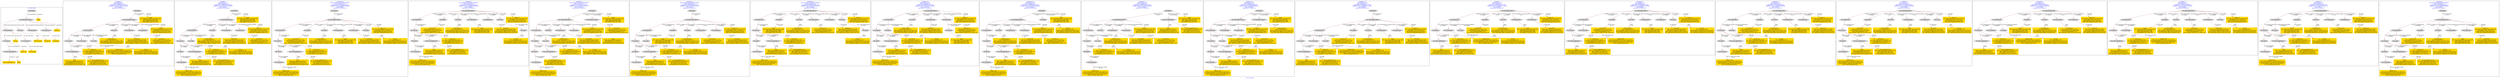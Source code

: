 digraph n0 {
fontcolor="blue"
remincross="true"
label="s22-s-moca.xml"
subgraph cluster_0 {
label="1-correct model"
n2[style="filled",color="white",fillcolor="lightgray",label="E12_Production1"];
n3[style="filled",color="white",fillcolor="lightgray",label="E21_Person1"];
n4[shape="plaintext",style="filled",fillcolor="gold",label="Process"];
n5[style="filled",color="white",fillcolor="lightgray",label="E52_Time-Span1"];
n6[style="filled",color="white",fillcolor="lightgray",label="E82_Actor_Appellation1"];
n7[shape="plaintext",style="filled",fillcolor="gold",label="person_uri"];
n8[style="filled",color="white",fillcolor="lightgray",label="E22_Man-Made_Object1"];
n9[style="filled",color="white",fillcolor="lightgray",label="E35_Title1"];
n10[style="filled",color="white",fillcolor="lightgray",label="E8_Acquisition1"];
n11[style="filled",color="white",fillcolor="lightgray",label="E54_Dimension1"];
n12[shape="plaintext",style="filled",fillcolor="gold",label="object_uri"];
n13[shape="plaintext",style="filled",fillcolor="gold",label="Artwork_Name"];
n14[style="filled",color="white",fillcolor="lightgray",label="E38_Image1"];
n15[shape="plaintext",style="filled",fillcolor="gold",label="image"];
n16[shape="plaintext",style="filled",fillcolor="gold",label="Artwork_Year"];
n17[shape="plaintext",style="filled",fillcolor="gold",label="Dimensions"];
n18[shape="plaintext",style="filled",fillcolor="gold",label="person_appellation_uri"];
n19[shape="plaintext",style="filled",fillcolor="gold",label="name"];
n20[shape="plaintext",style="filled",fillcolor="gold",label="Provenance"];
}
subgraph cluster_1 {
label="candidate 0\nlink coherence:1.0\nnode coherence:1.0\nconfidence:0.5436994847832253\nmapping score:0.5312331615944085\ncost:18.99982\n-precision:0.89-recall:0.94"
n22[style="filled",color="white",fillcolor="lightgray",label="E12_Production1"];
n23[style="filled",color="white",fillcolor="lightgray",label="E21_Person1"];
n24[style="filled",color="white",fillcolor="lightgray",label="E52_Time-Span2"];
n25[style="filled",color="white",fillcolor="lightgray",label="E55_Type1"];
n26[style="filled",color="white",fillcolor="lightgray",label="E82_Actor_Appellation1"];
n27[style="filled",color="white",fillcolor="lightgray",label="E22_Man-Made_Object1"];
n28[style="filled",color="white",fillcolor="lightgray",label="E35_Title1"];
n29[style="filled",color="white",fillcolor="lightgray",label="E54_Dimension1"];
n30[style="filled",color="white",fillcolor="lightgray",label="E8_Acquisition1"];
n31[style="filled",color="white",fillcolor="lightgray",label="E38_Image1"];
n32[shape="plaintext",style="filled",fillcolor="gold",label="Provenance\n[E30_Right,P3_has_note,0.375]\n[E8_Acquisition,P3_has_note,0.268]\n[E40_Legal_Body,label,0.225]\n[E33_Linguistic_Object,P3_has_note,0.131]"];
n33[shape="plaintext",style="filled",fillcolor="gold",label="name\n[E82_Actor_Appellation,label,0.4]\n[E30_Right,P3_has_note,0.231]\n[E8_Acquisition,P3_has_note,0.221]\n[E22_Man-Made_Object,classLink,0.148]"];
n34[shape="plaintext",style="filled",fillcolor="gold",label="Artwork_Year\n[E52_Time-Span,P82b_end_of_the_end,0.52]\n[E52_Time-Span,P82_at_some_time_within,0.384]\n[E33_Linguistic_Object,P3_has_note,0.062]\n[E52_Time-Span,label,0.033]"];
n35[shape="plaintext",style="filled",fillcolor="gold",label="Process\n[E55_Type,label,0.529]\n[E29_Design_or_Procedure,P3_has_note,0.41]\n[E33_Linguistic_Object,P3_has_note,0.033]\n[E73_Information_Object,P3_has_note,0.029]"];
n36[shape="plaintext",style="filled",fillcolor="gold",label="image\n[E22_Man-Made_Object,classLink,0.486]\n[E38_Image,classLink,0.395]\n[E40_Legal_Body,label,0.069]\n[E30_Right,P3_has_note,0.05]"];
n37[shape="plaintext",style="filled",fillcolor="gold",label="Artwork_Name\n[E35_Title,label,0.331]\n[E33_Linguistic_Object,P3_has_note,0.297]\n[E73_Information_Object,P3_has_note,0.216]\n[E22_Man-Made_Object,classLink,0.156]"];
n38[shape="plaintext",style="filled",fillcolor="gold",label="person_uri\n[E21_Person,classLink,0.423]\n[E82_Actor_Appellation,classLink,0.338]\n[E30_Right,P3_has_note,0.12]\n[E8_Acquisition,P3_has_note,0.119]"];
n39[shape="plaintext",style="filled",fillcolor="gold",label="object_uri\n[E22_Man-Made_Object,classLink,0.864]\n[E30_Right,P3_has_note,0.051]\n[E8_Acquisition,P3_has_note,0.046]\n[E82_Actor_Appellation,label,0.04]"];
n40[shape="plaintext",style="filled",fillcolor="gold",label="Dimensions\n[E54_Dimension,P3_has_note,0.932]\n[E82_Actor_Appellation,label,0.038]\n[E33_Linguistic_Object,P3_has_note,0.02]\n[E73_Information_Object,P3_has_note,0.01]"];
n41[shape="plaintext",style="filled",fillcolor="gold",label="person_appellation_uri\n[E82_Actor_Appellation,classLink,0.911]\n[E21_Person,classLink,0.057]\n[E30_Right,P3_has_note,0.016]\n[E8_Acquisition,P3_has_note,0.016]"];
}
subgraph cluster_2 {
label="candidate 1\nlink coherence:1.0\nnode coherence:1.0\nconfidence:0.5436994847832253\nmapping score:0.5312331615944085\ncost:19.99979\n-precision:0.8-recall:0.89"
n43[style="filled",color="white",fillcolor="lightgray",label="E12_Production1"];
n44[style="filled",color="white",fillcolor="lightgray",label="E21_Person1"];
n45[style="filled",color="white",fillcolor="lightgray",label="E55_Type1"];
n46[style="filled",color="white",fillcolor="lightgray",label="E67_Birth1"];
n47[style="filled",color="white",fillcolor="lightgray",label="E82_Actor_Appellation1"];
n48[style="filled",color="white",fillcolor="lightgray",label="E22_Man-Made_Object1"];
n49[style="filled",color="white",fillcolor="lightgray",label="E35_Title1"];
n50[style="filled",color="white",fillcolor="lightgray",label="E54_Dimension1"];
n51[style="filled",color="white",fillcolor="lightgray",label="E8_Acquisition1"];
n52[style="filled",color="white",fillcolor="lightgray",label="E38_Image1"];
n53[style="filled",color="white",fillcolor="lightgray",label="E52_Time-Span1"];
n54[shape="plaintext",style="filled",fillcolor="gold",label="Provenance\n[E30_Right,P3_has_note,0.375]\n[E8_Acquisition,P3_has_note,0.268]\n[E40_Legal_Body,label,0.225]\n[E33_Linguistic_Object,P3_has_note,0.131]"];
n55[shape="plaintext",style="filled",fillcolor="gold",label="Artwork_Year\n[E52_Time-Span,P82b_end_of_the_end,0.52]\n[E52_Time-Span,P82_at_some_time_within,0.384]\n[E33_Linguistic_Object,P3_has_note,0.062]\n[E52_Time-Span,label,0.033]"];
n56[shape="plaintext",style="filled",fillcolor="gold",label="name\n[E82_Actor_Appellation,label,0.4]\n[E30_Right,P3_has_note,0.231]\n[E8_Acquisition,P3_has_note,0.221]\n[E22_Man-Made_Object,classLink,0.148]"];
n57[shape="plaintext",style="filled",fillcolor="gold",label="Process\n[E55_Type,label,0.529]\n[E29_Design_or_Procedure,P3_has_note,0.41]\n[E33_Linguistic_Object,P3_has_note,0.033]\n[E73_Information_Object,P3_has_note,0.029]"];
n58[shape="plaintext",style="filled",fillcolor="gold",label="image\n[E22_Man-Made_Object,classLink,0.486]\n[E38_Image,classLink,0.395]\n[E40_Legal_Body,label,0.069]\n[E30_Right,P3_has_note,0.05]"];
n59[shape="plaintext",style="filled",fillcolor="gold",label="Artwork_Name\n[E35_Title,label,0.331]\n[E33_Linguistic_Object,P3_has_note,0.297]\n[E73_Information_Object,P3_has_note,0.216]\n[E22_Man-Made_Object,classLink,0.156]"];
n60[shape="plaintext",style="filled",fillcolor="gold",label="person_uri\n[E21_Person,classLink,0.423]\n[E82_Actor_Appellation,classLink,0.338]\n[E30_Right,P3_has_note,0.12]\n[E8_Acquisition,P3_has_note,0.119]"];
n61[shape="plaintext",style="filled",fillcolor="gold",label="object_uri\n[E22_Man-Made_Object,classLink,0.864]\n[E30_Right,P3_has_note,0.051]\n[E8_Acquisition,P3_has_note,0.046]\n[E82_Actor_Appellation,label,0.04]"];
n62[shape="plaintext",style="filled",fillcolor="gold",label="Dimensions\n[E54_Dimension,P3_has_note,0.932]\n[E82_Actor_Appellation,label,0.038]\n[E33_Linguistic_Object,P3_has_note,0.02]\n[E73_Information_Object,P3_has_note,0.01]"];
n63[shape="plaintext",style="filled",fillcolor="gold",label="person_appellation_uri\n[E82_Actor_Appellation,classLink,0.911]\n[E21_Person,classLink,0.057]\n[E30_Right,P3_has_note,0.016]\n[E8_Acquisition,P3_has_note,0.016]"];
}
subgraph cluster_3 {
label="candidate 10\nlink coherence:0.9523809523809523\nnode coherence:1.0\nconfidence:0.5217919922578107\nmapping score:0.5239306640859369\ncost:20.99981\n-precision:0.62-recall:0.72"
n65[style="filled",color="white",fillcolor="lightgray",label="E12_Production1"];
n66[style="filled",color="white",fillcolor="lightgray",label="E21_Person1"];
n67[style="filled",color="white",fillcolor="lightgray",label="E67_Birth1"];
n68[style="filled",color="white",fillcolor="lightgray",label="E82_Actor_Appellation1"];
n69[style="filled",color="white",fillcolor="lightgray",label="E22_Man-Made_Object1"];
n70[style="filled",color="white",fillcolor="lightgray",label="E30_Right1"];
n71[style="filled",color="white",fillcolor="lightgray",label="E35_Title1"];
n72[style="filled",color="white",fillcolor="lightgray",label="E40_Legal_Body1"];
n73[style="filled",color="white",fillcolor="lightgray",label="E54_Dimension1"];
n74[style="filled",color="white",fillcolor="lightgray",label="E55_Type2"];
n75[style="filled",color="white",fillcolor="lightgray",label="E38_Image1"];
n76[style="filled",color="white",fillcolor="lightgray",label="E52_Time-Span1"];
n77[shape="plaintext",style="filled",fillcolor="gold",label="image\n[E22_Man-Made_Object,classLink,0.486]\n[E38_Image,classLink,0.395]\n[E40_Legal_Body,label,0.069]\n[E30_Right,P3_has_note,0.05]"];
n78[shape="plaintext",style="filled",fillcolor="gold",label="Artwork_Year\n[E52_Time-Span,P82b_end_of_the_end,0.52]\n[E52_Time-Span,P82_at_some_time_within,0.384]\n[E33_Linguistic_Object,P3_has_note,0.062]\n[E52_Time-Span,label,0.033]"];
n79[shape="plaintext",style="filled",fillcolor="gold",label="name\n[E82_Actor_Appellation,label,0.4]\n[E30_Right,P3_has_note,0.231]\n[E8_Acquisition,P3_has_note,0.221]\n[E22_Man-Made_Object,classLink,0.148]"];
n80[shape="plaintext",style="filled",fillcolor="gold",label="Process\n[E55_Type,label,0.529]\n[E29_Design_or_Procedure,P3_has_note,0.41]\n[E33_Linguistic_Object,P3_has_note,0.033]\n[E73_Information_Object,P3_has_note,0.029]"];
n81[shape="plaintext",style="filled",fillcolor="gold",label="Provenance\n[E30_Right,P3_has_note,0.375]\n[E8_Acquisition,P3_has_note,0.268]\n[E40_Legal_Body,label,0.225]\n[E33_Linguistic_Object,P3_has_note,0.131]"];
n82[shape="plaintext",style="filled",fillcolor="gold",label="Artwork_Name\n[E35_Title,label,0.331]\n[E33_Linguistic_Object,P3_has_note,0.297]\n[E73_Information_Object,P3_has_note,0.216]\n[E22_Man-Made_Object,classLink,0.156]"];
n83[shape="plaintext",style="filled",fillcolor="gold",label="person_uri\n[E21_Person,classLink,0.423]\n[E82_Actor_Appellation,classLink,0.338]\n[E30_Right,P3_has_note,0.12]\n[E8_Acquisition,P3_has_note,0.119]"];
n84[shape="plaintext",style="filled",fillcolor="gold",label="object_uri\n[E22_Man-Made_Object,classLink,0.864]\n[E30_Right,P3_has_note,0.051]\n[E8_Acquisition,P3_has_note,0.046]\n[E82_Actor_Appellation,label,0.04]"];
n85[shape="plaintext",style="filled",fillcolor="gold",label="Dimensions\n[E54_Dimension,P3_has_note,0.932]\n[E82_Actor_Appellation,label,0.038]\n[E33_Linguistic_Object,P3_has_note,0.02]\n[E73_Information_Object,P3_has_note,0.01]"];
n86[shape="plaintext",style="filled",fillcolor="gold",label="person_appellation_uri\n[E82_Actor_Appellation,classLink,0.911]\n[E21_Person,classLink,0.057]\n[E30_Right,P3_has_note,0.016]\n[E8_Acquisition,P3_has_note,0.016]"];
}
subgraph cluster_4 {
label="candidate 11\nlink coherence:0.9523809523809523\nnode coherence:1.0\nconfidence:0.5217919922578107\nmapping score:0.5239306640859369\ncost:119.99981\n-precision:0.57-recall:0.67"
n88[style="filled",color="white",fillcolor="lightgray",label="E12_Production1"];
n89[style="filled",color="white",fillcolor="lightgray",label="E21_Person1"];
n90[style="filled",color="white",fillcolor="lightgray",label="E67_Birth1"];
n91[style="filled",color="white",fillcolor="lightgray",label="E82_Actor_Appellation1"];
n92[style="filled",color="white",fillcolor="lightgray",label="E22_Man-Made_Object1"];
n93[style="filled",color="white",fillcolor="lightgray",label="E30_Right1"];
n94[style="filled",color="white",fillcolor="lightgray",label="E35_Title1"];
n95[style="filled",color="white",fillcolor="lightgray",label="E40_Legal_Body1"];
n96[style="filled",color="white",fillcolor="lightgray",label="E54_Dimension1"];
n97[style="filled",color="white",fillcolor="lightgray",label="E55_Type2"];
n98[style="filled",color="white",fillcolor="lightgray",label="E52_Time-Span1"];
n99[style="filled",color="white",fillcolor="lightgray",label="E55_Type1"];
n100[shape="plaintext",style="filled",fillcolor="gold",label="image\n[E22_Man-Made_Object,classLink,0.486]\n[E38_Image,classLink,0.395]\n[E40_Legal_Body,label,0.069]\n[E30_Right,P3_has_note,0.05]"];
n101[shape="plaintext",style="filled",fillcolor="gold",label="Artwork_Year\n[E52_Time-Span,P82b_end_of_the_end,0.52]\n[E52_Time-Span,P82_at_some_time_within,0.384]\n[E33_Linguistic_Object,P3_has_note,0.062]\n[E52_Time-Span,label,0.033]"];
n102[shape="plaintext",style="filled",fillcolor="gold",label="name\n[E82_Actor_Appellation,label,0.4]\n[E30_Right,P3_has_note,0.231]\n[E8_Acquisition,P3_has_note,0.221]\n[E22_Man-Made_Object,classLink,0.148]"];
n103[shape="plaintext",style="filled",fillcolor="gold",label="Provenance\n[E30_Right,P3_has_note,0.375]\n[E8_Acquisition,P3_has_note,0.268]\n[E40_Legal_Body,label,0.225]\n[E33_Linguistic_Object,P3_has_note,0.131]"];
n104[shape="plaintext",style="filled",fillcolor="gold",label="Process\n[E55_Type,label,0.529]\n[E29_Design_or_Procedure,P3_has_note,0.41]\n[E33_Linguistic_Object,P3_has_note,0.033]\n[E73_Information_Object,P3_has_note,0.029]"];
n105[shape="plaintext",style="filled",fillcolor="gold",label="Artwork_Name\n[E35_Title,label,0.331]\n[E33_Linguistic_Object,P3_has_note,0.297]\n[E73_Information_Object,P3_has_note,0.216]\n[E22_Man-Made_Object,classLink,0.156]"];
n106[shape="plaintext",style="filled",fillcolor="gold",label="person_uri\n[E21_Person,classLink,0.423]\n[E82_Actor_Appellation,classLink,0.338]\n[E30_Right,P3_has_note,0.12]\n[E8_Acquisition,P3_has_note,0.119]"];
n107[shape="plaintext",style="filled",fillcolor="gold",label="object_uri\n[E22_Man-Made_Object,classLink,0.864]\n[E30_Right,P3_has_note,0.051]\n[E8_Acquisition,P3_has_note,0.046]\n[E82_Actor_Appellation,label,0.04]"];
n108[shape="plaintext",style="filled",fillcolor="gold",label="Dimensions\n[E54_Dimension,P3_has_note,0.932]\n[E82_Actor_Appellation,label,0.038]\n[E33_Linguistic_Object,P3_has_note,0.02]\n[E73_Information_Object,P3_has_note,0.01]"];
n109[shape="plaintext",style="filled",fillcolor="gold",label="person_appellation_uri\n[E82_Actor_Appellation,classLink,0.911]\n[E21_Person,classLink,0.057]\n[E30_Right,P3_has_note,0.016]\n[E8_Acquisition,P3_has_note,0.016]"];
}
subgraph cluster_5 {
label="candidate 12\nlink coherence:0.9523809523809523\nnode coherence:1.0\nconfidence:0.5121058161238301\nmapping score:0.5040352720412767\ncost:120.009792\n-precision:0.67-recall:0.78"
n111[style="filled",color="white",fillcolor="lightgray",label="E12_Production1"];
n112[style="filled",color="white",fillcolor="lightgray",label="E21_Person1"];
n113[style="filled",color="white",fillcolor="lightgray",label="E55_Type1"];
n114[style="filled",color="white",fillcolor="lightgray",label="E67_Birth1"];
n115[style="filled",color="white",fillcolor="lightgray",label="E82_Actor_Appellation1"];
n116[style="filled",color="white",fillcolor="lightgray",label="E22_Man-Made_Object1"];
n117[style="filled",color="white",fillcolor="lightgray",label="E35_Title1"];
n118[style="filled",color="white",fillcolor="lightgray",label="E54_Dimension1"];
n119[style="filled",color="white",fillcolor="lightgray",label="E8_Acquisition1"];
n120[style="filled",color="white",fillcolor="lightgray",label="E38_Image1"];
n121[style="filled",color="white",fillcolor="lightgray",label="E52_Time-Span1"];
n122[style="filled",color="white",fillcolor="lightgray",label="E33_Linguistic_Object1"];
n123[shape="plaintext",style="filled",fillcolor="gold",label="name\n[E82_Actor_Appellation,label,0.4]\n[E30_Right,P3_has_note,0.231]\n[E8_Acquisition,P3_has_note,0.221]\n[E22_Man-Made_Object,classLink,0.148]"];
n124[shape="plaintext",style="filled",fillcolor="gold",label="Provenance\n[E30_Right,P3_has_note,0.375]\n[E8_Acquisition,P3_has_note,0.268]\n[E40_Legal_Body,label,0.225]\n[E33_Linguistic_Object,P3_has_note,0.131]"];
n125[shape="plaintext",style="filled",fillcolor="gold",label="Artwork_Year\n[E52_Time-Span,P82b_end_of_the_end,0.52]\n[E52_Time-Span,P82_at_some_time_within,0.384]\n[E33_Linguistic_Object,P3_has_note,0.062]\n[E52_Time-Span,label,0.033]"];
n126[shape="plaintext",style="filled",fillcolor="gold",label="Process\n[E55_Type,label,0.529]\n[E29_Design_or_Procedure,P3_has_note,0.41]\n[E33_Linguistic_Object,P3_has_note,0.033]\n[E73_Information_Object,P3_has_note,0.029]"];
n127[shape="plaintext",style="filled",fillcolor="gold",label="image\n[E22_Man-Made_Object,classLink,0.486]\n[E38_Image,classLink,0.395]\n[E40_Legal_Body,label,0.069]\n[E30_Right,P3_has_note,0.05]"];
n128[shape="plaintext",style="filled",fillcolor="gold",label="Artwork_Name\n[E35_Title,label,0.331]\n[E33_Linguistic_Object,P3_has_note,0.297]\n[E73_Information_Object,P3_has_note,0.216]\n[E22_Man-Made_Object,classLink,0.156]"];
n129[shape="plaintext",style="filled",fillcolor="gold",label="person_uri\n[E21_Person,classLink,0.423]\n[E82_Actor_Appellation,classLink,0.338]\n[E30_Right,P3_has_note,0.12]\n[E8_Acquisition,P3_has_note,0.119]"];
n130[shape="plaintext",style="filled",fillcolor="gold",label="object_uri\n[E22_Man-Made_Object,classLink,0.864]\n[E30_Right,P3_has_note,0.051]\n[E8_Acquisition,P3_has_note,0.046]\n[E82_Actor_Appellation,label,0.04]"];
n131[shape="plaintext",style="filled",fillcolor="gold",label="Dimensions\n[E54_Dimension,P3_has_note,0.932]\n[E82_Actor_Appellation,label,0.038]\n[E33_Linguistic_Object,P3_has_note,0.02]\n[E73_Information_Object,P3_has_note,0.01]"];
n132[shape="plaintext",style="filled",fillcolor="gold",label="person_appellation_uri\n[E82_Actor_Appellation,classLink,0.911]\n[E21_Person,classLink,0.057]\n[E30_Right,P3_has_note,0.016]\n[E8_Acquisition,P3_has_note,0.016]"];
}
subgraph cluster_6 {
label="candidate 13\nlink coherence:0.9523809523809523\nnode coherence:1.0\nconfidence:0.5049232926857193\nmapping score:0.5183077642285732\ncost:20.99979\n-precision:0.62-recall:0.72"
n134[style="filled",color="white",fillcolor="lightgray",label="E12_Production1"];
n135[style="filled",color="white",fillcolor="lightgray",label="E21_Person1"];
n136[style="filled",color="white",fillcolor="lightgray",label="E55_Type1"];
n137[style="filled",color="white",fillcolor="lightgray",label="E67_Birth1"];
n138[style="filled",color="white",fillcolor="lightgray",label="E82_Actor_Appellation1"];
n139[style="filled",color="white",fillcolor="lightgray",label="E22_Man-Made_Object1"];
n140[style="filled",color="white",fillcolor="lightgray",label="E30_Right1"];
n141[style="filled",color="white",fillcolor="lightgray",label="E35_Title1"];
n142[style="filled",color="white",fillcolor="lightgray",label="E40_Legal_Body1"];
n143[style="filled",color="white",fillcolor="lightgray",label="E54_Dimension1"];
n144[style="filled",color="white",fillcolor="lightgray",label="E38_Image1"];
n145[style="filled",color="white",fillcolor="lightgray",label="E52_Time-Span1"];
n146[shape="plaintext",style="filled",fillcolor="gold",label="Provenance\n[E30_Right,P3_has_note,0.375]\n[E8_Acquisition,P3_has_note,0.268]\n[E40_Legal_Body,label,0.225]\n[E33_Linguistic_Object,P3_has_note,0.131]"];
n147[shape="plaintext",style="filled",fillcolor="gold",label="Artwork_Year\n[E52_Time-Span,P82b_end_of_the_end,0.52]\n[E52_Time-Span,P82_at_some_time_within,0.384]\n[E33_Linguistic_Object,P3_has_note,0.062]\n[E52_Time-Span,label,0.033]"];
n148[shape="plaintext",style="filled",fillcolor="gold",label="name\n[E82_Actor_Appellation,label,0.4]\n[E30_Right,P3_has_note,0.231]\n[E8_Acquisition,P3_has_note,0.221]\n[E22_Man-Made_Object,classLink,0.148]"];
n149[shape="plaintext",style="filled",fillcolor="gold",label="Process\n[E55_Type,label,0.529]\n[E29_Design_or_Procedure,P3_has_note,0.41]\n[E33_Linguistic_Object,P3_has_note,0.033]\n[E73_Information_Object,P3_has_note,0.029]"];
n150[shape="plaintext",style="filled",fillcolor="gold",label="image\n[E22_Man-Made_Object,classLink,0.486]\n[E38_Image,classLink,0.395]\n[E40_Legal_Body,label,0.069]\n[E30_Right,P3_has_note,0.05]"];
n151[shape="plaintext",style="filled",fillcolor="gold",label="Artwork_Name\n[E35_Title,label,0.331]\n[E33_Linguistic_Object,P3_has_note,0.297]\n[E73_Information_Object,P3_has_note,0.216]\n[E22_Man-Made_Object,classLink,0.156]"];
n152[shape="plaintext",style="filled",fillcolor="gold",label="person_uri\n[E21_Person,classLink,0.423]\n[E82_Actor_Appellation,classLink,0.338]\n[E30_Right,P3_has_note,0.12]\n[E8_Acquisition,P3_has_note,0.119]"];
n153[shape="plaintext",style="filled",fillcolor="gold",label="object_uri\n[E22_Man-Made_Object,classLink,0.864]\n[E30_Right,P3_has_note,0.051]\n[E8_Acquisition,P3_has_note,0.046]\n[E82_Actor_Appellation,label,0.04]"];
n154[shape="plaintext",style="filled",fillcolor="gold",label="Dimensions\n[E54_Dimension,P3_has_note,0.932]\n[E82_Actor_Appellation,label,0.038]\n[E33_Linguistic_Object,P3_has_note,0.02]\n[E73_Information_Object,P3_has_note,0.01]"];
n155[shape="plaintext",style="filled",fillcolor="gold",label="person_appellation_uri\n[E82_Actor_Appellation,classLink,0.911]\n[E21_Person,classLink,0.057]\n[E30_Right,P3_has_note,0.016]\n[E8_Acquisition,P3_has_note,0.016]"];
}
subgraph cluster_7 {
label="candidate 14\nlink coherence:0.9523809523809523\nnode coherence:1.0\nconfidence:0.5049232926857193\nmapping score:0.5183077642285732\ncost:119.99981\n-precision:0.57-recall:0.67"
n157[style="filled",color="white",fillcolor="lightgray",label="E12_Production1"];
n158[style="filled",color="white",fillcolor="lightgray",label="E21_Person1"];
n159[style="filled",color="white",fillcolor="lightgray",label="E67_Birth1"];
n160[style="filled",color="white",fillcolor="lightgray",label="E82_Actor_Appellation1"];
n161[style="filled",color="white",fillcolor="lightgray",label="E22_Man-Made_Object1"];
n162[style="filled",color="white",fillcolor="lightgray",label="E30_Right1"];
n163[style="filled",color="white",fillcolor="lightgray",label="E35_Title1"];
n164[style="filled",color="white",fillcolor="lightgray",label="E40_Legal_Body1"];
n165[style="filled",color="white",fillcolor="lightgray",label="E54_Dimension1"];
n166[style="filled",color="white",fillcolor="lightgray",label="E55_Type2"];
n167[style="filled",color="white",fillcolor="lightgray",label="E52_Time-Span1"];
n168[style="filled",color="white",fillcolor="lightgray",label="E55_Type1"];
n169[shape="plaintext",style="filled",fillcolor="gold",label="Provenance\n[E30_Right,P3_has_note,0.375]\n[E8_Acquisition,P3_has_note,0.268]\n[E40_Legal_Body,label,0.225]\n[E33_Linguistic_Object,P3_has_note,0.131]"];
n170[shape="plaintext",style="filled",fillcolor="gold",label="Artwork_Year\n[E52_Time-Span,P82b_end_of_the_end,0.52]\n[E52_Time-Span,P82_at_some_time_within,0.384]\n[E33_Linguistic_Object,P3_has_note,0.062]\n[E52_Time-Span,label,0.033]"];
n171[shape="plaintext",style="filled",fillcolor="gold",label="name\n[E82_Actor_Appellation,label,0.4]\n[E30_Right,P3_has_note,0.231]\n[E8_Acquisition,P3_has_note,0.221]\n[E22_Man-Made_Object,classLink,0.148]"];
n172[shape="plaintext",style="filled",fillcolor="gold",label="Process\n[E55_Type,label,0.529]\n[E29_Design_or_Procedure,P3_has_note,0.41]\n[E33_Linguistic_Object,P3_has_note,0.033]\n[E73_Information_Object,P3_has_note,0.029]"];
n173[shape="plaintext",style="filled",fillcolor="gold",label="image\n[E22_Man-Made_Object,classLink,0.486]\n[E38_Image,classLink,0.395]\n[E40_Legal_Body,label,0.069]\n[E30_Right,P3_has_note,0.05]"];
n174[shape="plaintext",style="filled",fillcolor="gold",label="Artwork_Name\n[E35_Title,label,0.331]\n[E33_Linguistic_Object,P3_has_note,0.297]\n[E73_Information_Object,P3_has_note,0.216]\n[E22_Man-Made_Object,classLink,0.156]"];
n175[shape="plaintext",style="filled",fillcolor="gold",label="person_uri\n[E21_Person,classLink,0.423]\n[E82_Actor_Appellation,classLink,0.338]\n[E30_Right,P3_has_note,0.12]\n[E8_Acquisition,P3_has_note,0.119]"];
n176[shape="plaintext",style="filled",fillcolor="gold",label="object_uri\n[E22_Man-Made_Object,classLink,0.864]\n[E30_Right,P3_has_note,0.051]\n[E8_Acquisition,P3_has_note,0.046]\n[E82_Actor_Appellation,label,0.04]"];
n177[shape="plaintext",style="filled",fillcolor="gold",label="Dimensions\n[E54_Dimension,P3_has_note,0.932]\n[E82_Actor_Appellation,label,0.038]\n[E33_Linguistic_Object,P3_has_note,0.02]\n[E73_Information_Object,P3_has_note,0.01]"];
n178[shape="plaintext",style="filled",fillcolor="gold",label="person_appellation_uri\n[E82_Actor_Appellation,classLink,0.911]\n[E21_Person,classLink,0.057]\n[E30_Right,P3_has_note,0.016]\n[E8_Acquisition,P3_has_note,0.016]"];
}
subgraph cluster_8 {
label="candidate 15\nlink coherence:0.95\nnode coherence:1.0\nconfidence:0.5436994847832253\nmapping score:0.5312331615944085\ncost:119.009792\n-precision:0.75-recall:0.83"
n180[style="filled",color="white",fillcolor="lightgray",label="E12_Production1"];
n181[style="filled",color="white",fillcolor="lightgray",label="E21_Person1"];
n182[style="filled",color="white",fillcolor="lightgray",label="E55_Type1"];
n183[style="filled",color="white",fillcolor="lightgray",label="E67_Birth1"];
n184[style="filled",color="white",fillcolor="lightgray",label="E82_Actor_Appellation1"];
n185[style="filled",color="white",fillcolor="lightgray",label="E22_Man-Made_Object1"];
n186[style="filled",color="white",fillcolor="lightgray",label="E35_Title1"];
n187[style="filled",color="white",fillcolor="lightgray",label="E54_Dimension1"];
n188[style="filled",color="white",fillcolor="lightgray",label="E8_Acquisition1"];
n189[style="filled",color="white",fillcolor="lightgray",label="E52_Time-Span1"];
n190[style="filled",color="white",fillcolor="lightgray",label="E38_Image1"];
n191[shape="plaintext",style="filled",fillcolor="gold",label="Provenance\n[E30_Right,P3_has_note,0.375]\n[E8_Acquisition,P3_has_note,0.268]\n[E40_Legal_Body,label,0.225]\n[E33_Linguistic_Object,P3_has_note,0.131]"];
n192[shape="plaintext",style="filled",fillcolor="gold",label="Artwork_Year\n[E52_Time-Span,P82b_end_of_the_end,0.52]\n[E52_Time-Span,P82_at_some_time_within,0.384]\n[E33_Linguistic_Object,P3_has_note,0.062]\n[E52_Time-Span,label,0.033]"];
n193[shape="plaintext",style="filled",fillcolor="gold",label="name\n[E82_Actor_Appellation,label,0.4]\n[E30_Right,P3_has_note,0.231]\n[E8_Acquisition,P3_has_note,0.221]\n[E22_Man-Made_Object,classLink,0.148]"];
n194[shape="plaintext",style="filled",fillcolor="gold",label="Process\n[E55_Type,label,0.529]\n[E29_Design_or_Procedure,P3_has_note,0.41]\n[E33_Linguistic_Object,P3_has_note,0.033]\n[E73_Information_Object,P3_has_note,0.029]"];
n195[shape="plaintext",style="filled",fillcolor="gold",label="image\n[E22_Man-Made_Object,classLink,0.486]\n[E38_Image,classLink,0.395]\n[E40_Legal_Body,label,0.069]\n[E30_Right,P3_has_note,0.05]"];
n196[shape="plaintext",style="filled",fillcolor="gold",label="Artwork_Name\n[E35_Title,label,0.331]\n[E33_Linguistic_Object,P3_has_note,0.297]\n[E73_Information_Object,P3_has_note,0.216]\n[E22_Man-Made_Object,classLink,0.156]"];
n197[shape="plaintext",style="filled",fillcolor="gold",label="person_uri\n[E21_Person,classLink,0.423]\n[E82_Actor_Appellation,classLink,0.338]\n[E30_Right,P3_has_note,0.12]\n[E8_Acquisition,P3_has_note,0.119]"];
n198[shape="plaintext",style="filled",fillcolor="gold",label="object_uri\n[E22_Man-Made_Object,classLink,0.864]\n[E30_Right,P3_has_note,0.051]\n[E8_Acquisition,P3_has_note,0.046]\n[E82_Actor_Appellation,label,0.04]"];
n199[shape="plaintext",style="filled",fillcolor="gold",label="Dimensions\n[E54_Dimension,P3_has_note,0.932]\n[E82_Actor_Appellation,label,0.038]\n[E33_Linguistic_Object,P3_has_note,0.02]\n[E73_Information_Object,P3_has_note,0.01]"];
n200[shape="plaintext",style="filled",fillcolor="gold",label="person_appellation_uri\n[E82_Actor_Appellation,classLink,0.911]\n[E21_Person,classLink,0.057]\n[E30_Right,P3_has_note,0.016]\n[E8_Acquisition,P3_has_note,0.016]"];
}
subgraph cluster_9 {
label="candidate 16\nlink coherence:0.95\nnode coherence:1.0\nconfidence:0.5436994847832253\nmapping score:0.5312331615944085\ncost:119.009812\n-precision:0.8-recall:0.89"
n202[style="filled",color="white",fillcolor="lightgray",label="E12_Production1"];
n203[style="filled",color="white",fillcolor="lightgray",label="E21_Person1"];
n204[style="filled",color="white",fillcolor="lightgray",label="E67_Birth1"];
n205[style="filled",color="white",fillcolor="lightgray",label="E82_Actor_Appellation1"];
n206[style="filled",color="white",fillcolor="lightgray",label="E22_Man-Made_Object1"];
n207[style="filled",color="white",fillcolor="lightgray",label="E35_Title1"];
n208[style="filled",color="white",fillcolor="lightgray",label="E54_Dimension1"];
n209[style="filled",color="white",fillcolor="lightgray",label="E8_Acquisition1"];
n210[style="filled",color="white",fillcolor="lightgray",label="E38_Image1"];
n211[style="filled",color="white",fillcolor="lightgray",label="E52_Time-Span1"];
n212[style="filled",color="white",fillcolor="lightgray",label="E55_Type1"];
n213[shape="plaintext",style="filled",fillcolor="gold",label="Provenance\n[E30_Right,P3_has_note,0.375]\n[E8_Acquisition,P3_has_note,0.268]\n[E40_Legal_Body,label,0.225]\n[E33_Linguistic_Object,P3_has_note,0.131]"];
n214[shape="plaintext",style="filled",fillcolor="gold",label="Artwork_Year\n[E52_Time-Span,P82b_end_of_the_end,0.52]\n[E52_Time-Span,P82_at_some_time_within,0.384]\n[E33_Linguistic_Object,P3_has_note,0.062]\n[E52_Time-Span,label,0.033]"];
n215[shape="plaintext",style="filled",fillcolor="gold",label="name\n[E82_Actor_Appellation,label,0.4]\n[E30_Right,P3_has_note,0.231]\n[E8_Acquisition,P3_has_note,0.221]\n[E22_Man-Made_Object,classLink,0.148]"];
n216[shape="plaintext",style="filled",fillcolor="gold",label="Process\n[E55_Type,label,0.529]\n[E29_Design_or_Procedure,P3_has_note,0.41]\n[E33_Linguistic_Object,P3_has_note,0.033]\n[E73_Information_Object,P3_has_note,0.029]"];
n217[shape="plaintext",style="filled",fillcolor="gold",label="image\n[E22_Man-Made_Object,classLink,0.486]\n[E38_Image,classLink,0.395]\n[E40_Legal_Body,label,0.069]\n[E30_Right,P3_has_note,0.05]"];
n218[shape="plaintext",style="filled",fillcolor="gold",label="Artwork_Name\n[E35_Title,label,0.331]\n[E33_Linguistic_Object,P3_has_note,0.297]\n[E73_Information_Object,P3_has_note,0.216]\n[E22_Man-Made_Object,classLink,0.156]"];
n219[shape="plaintext",style="filled",fillcolor="gold",label="person_uri\n[E21_Person,classLink,0.423]\n[E82_Actor_Appellation,classLink,0.338]\n[E30_Right,P3_has_note,0.12]\n[E8_Acquisition,P3_has_note,0.119]"];
n220[shape="plaintext",style="filled",fillcolor="gold",label="object_uri\n[E22_Man-Made_Object,classLink,0.864]\n[E30_Right,P3_has_note,0.051]\n[E8_Acquisition,P3_has_note,0.046]\n[E82_Actor_Appellation,label,0.04]"];
n221[shape="plaintext",style="filled",fillcolor="gold",label="Dimensions\n[E54_Dimension,P3_has_note,0.932]\n[E82_Actor_Appellation,label,0.038]\n[E33_Linguistic_Object,P3_has_note,0.02]\n[E73_Information_Object,P3_has_note,0.01]"];
n222[shape="plaintext",style="filled",fillcolor="gold",label="person_appellation_uri\n[E82_Actor_Appellation,classLink,0.911]\n[E21_Person,classLink,0.057]\n[E30_Right,P3_has_note,0.016]\n[E8_Acquisition,P3_has_note,0.016]"];
}
subgraph cluster_10 {
label="candidate 17\nlink coherence:0.95\nnode coherence:1.0\nconfidence:0.5436994847832253\nmapping score:0.5312331615944085\ncost:119.009822\n-precision:0.75-recall:0.83"
n224[style="filled",color="white",fillcolor="lightgray",label="E12_Production1"];
n225[style="filled",color="white",fillcolor="lightgray",label="E21_Person1"];
n226[style="filled",color="white",fillcolor="lightgray",label="E55_Type1"];
n227[style="filled",color="white",fillcolor="lightgray",label="E69_Death1"];
n228[style="filled",color="white",fillcolor="lightgray",label="E22_Man-Made_Object1"];
n229[style="filled",color="white",fillcolor="lightgray",label="E35_Title1"];
n230[style="filled",color="white",fillcolor="lightgray",label="E54_Dimension1"];
n231[style="filled",color="white",fillcolor="lightgray",label="E8_Acquisition1"];
n232[style="filled",color="white",fillcolor="lightgray",label="E38_Image1"];
n233[style="filled",color="white",fillcolor="lightgray",label="E52_Time-Span3"];
n234[style="filled",color="white",fillcolor="lightgray",label="E82_Actor_Appellation1"];
n235[shape="plaintext",style="filled",fillcolor="gold",label="Artwork_Year\n[E52_Time-Span,P82b_end_of_the_end,0.52]\n[E52_Time-Span,P82_at_some_time_within,0.384]\n[E33_Linguistic_Object,P3_has_note,0.062]\n[E52_Time-Span,label,0.033]"];
n236[shape="plaintext",style="filled",fillcolor="gold",label="Provenance\n[E30_Right,P3_has_note,0.375]\n[E8_Acquisition,P3_has_note,0.268]\n[E40_Legal_Body,label,0.225]\n[E33_Linguistic_Object,P3_has_note,0.131]"];
n237[shape="plaintext",style="filled",fillcolor="gold",label="name\n[E82_Actor_Appellation,label,0.4]\n[E30_Right,P3_has_note,0.231]\n[E8_Acquisition,P3_has_note,0.221]\n[E22_Man-Made_Object,classLink,0.148]"];
n238[shape="plaintext",style="filled",fillcolor="gold",label="Process\n[E55_Type,label,0.529]\n[E29_Design_or_Procedure,P3_has_note,0.41]\n[E33_Linguistic_Object,P3_has_note,0.033]\n[E73_Information_Object,P3_has_note,0.029]"];
n239[shape="plaintext",style="filled",fillcolor="gold",label="image\n[E22_Man-Made_Object,classLink,0.486]\n[E38_Image,classLink,0.395]\n[E40_Legal_Body,label,0.069]\n[E30_Right,P3_has_note,0.05]"];
n240[shape="plaintext",style="filled",fillcolor="gold",label="Artwork_Name\n[E35_Title,label,0.331]\n[E33_Linguistic_Object,P3_has_note,0.297]\n[E73_Information_Object,P3_has_note,0.216]\n[E22_Man-Made_Object,classLink,0.156]"];
n241[shape="plaintext",style="filled",fillcolor="gold",label="person_uri\n[E21_Person,classLink,0.423]\n[E82_Actor_Appellation,classLink,0.338]\n[E30_Right,P3_has_note,0.12]\n[E8_Acquisition,P3_has_note,0.119]"];
n242[shape="plaintext",style="filled",fillcolor="gold",label="object_uri\n[E22_Man-Made_Object,classLink,0.864]\n[E30_Right,P3_has_note,0.051]\n[E8_Acquisition,P3_has_note,0.046]\n[E82_Actor_Appellation,label,0.04]"];
n243[shape="plaintext",style="filled",fillcolor="gold",label="Dimensions\n[E54_Dimension,P3_has_note,0.932]\n[E82_Actor_Appellation,label,0.038]\n[E33_Linguistic_Object,P3_has_note,0.02]\n[E73_Information_Object,P3_has_note,0.01]"];
n244[shape="plaintext",style="filled",fillcolor="gold",label="person_appellation_uri\n[E82_Actor_Appellation,classLink,0.911]\n[E21_Person,classLink,0.057]\n[E30_Right,P3_has_note,0.016]\n[E8_Acquisition,P3_has_note,0.016]"];
}
subgraph cluster_11 {
label="candidate 18\nlink coherence:0.95\nnode coherence:1.0\nconfidence:0.5402490596952397\nmapping score:0.5300830198984132\ncost:119.009822\n-precision:0.7-recall:0.78"
n246[style="filled",color="white",fillcolor="lightgray",label="E12_Production1"];
n247[style="filled",color="white",fillcolor="lightgray",label="E21_Person1"];
n248[style="filled",color="white",fillcolor="lightgray",label="E55_Type1"];
n249[style="filled",color="white",fillcolor="lightgray",label="E67_Birth1"];
n250[style="filled",color="white",fillcolor="lightgray",label="E82_Actor_Appellation1"];
n251[style="filled",color="white",fillcolor="lightgray",label="E22_Man-Made_Object1"];
n252[style="filled",color="white",fillcolor="lightgray",label="E54_Dimension1"];
n253[style="filled",color="white",fillcolor="lightgray",label="E8_Acquisition1"];
n254[style="filled",color="white",fillcolor="lightgray",label="E38_Image1"];
n255[style="filled",color="white",fillcolor="lightgray",label="E52_Time-Span1"];
n256[style="filled",color="white",fillcolor="lightgray",label="E33_Linguistic_Object1"];
n257[shape="plaintext",style="filled",fillcolor="gold",label="Provenance\n[E30_Right,P3_has_note,0.375]\n[E8_Acquisition,P3_has_note,0.268]\n[E40_Legal_Body,label,0.225]\n[E33_Linguistic_Object,P3_has_note,0.131]"];
n258[shape="plaintext",style="filled",fillcolor="gold",label="Artwork_Year\n[E52_Time-Span,P82b_end_of_the_end,0.52]\n[E52_Time-Span,P82_at_some_time_within,0.384]\n[E33_Linguistic_Object,P3_has_note,0.062]\n[E52_Time-Span,label,0.033]"];
n259[shape="plaintext",style="filled",fillcolor="gold",label="Artwork_Name\n[E35_Title,label,0.331]\n[E33_Linguistic_Object,P3_has_note,0.297]\n[E73_Information_Object,P3_has_note,0.216]\n[E22_Man-Made_Object,classLink,0.156]"];
n260[shape="plaintext",style="filled",fillcolor="gold",label="name\n[E82_Actor_Appellation,label,0.4]\n[E30_Right,P3_has_note,0.231]\n[E8_Acquisition,P3_has_note,0.221]\n[E22_Man-Made_Object,classLink,0.148]"];
n261[shape="plaintext",style="filled",fillcolor="gold",label="Process\n[E55_Type,label,0.529]\n[E29_Design_or_Procedure,P3_has_note,0.41]\n[E33_Linguistic_Object,P3_has_note,0.033]\n[E73_Information_Object,P3_has_note,0.029]"];
n262[shape="plaintext",style="filled",fillcolor="gold",label="image\n[E22_Man-Made_Object,classLink,0.486]\n[E38_Image,classLink,0.395]\n[E40_Legal_Body,label,0.069]\n[E30_Right,P3_has_note,0.05]"];
n263[shape="plaintext",style="filled",fillcolor="gold",label="person_uri\n[E21_Person,classLink,0.423]\n[E82_Actor_Appellation,classLink,0.338]\n[E30_Right,P3_has_note,0.12]\n[E8_Acquisition,P3_has_note,0.119]"];
n264[shape="plaintext",style="filled",fillcolor="gold",label="object_uri\n[E22_Man-Made_Object,classLink,0.864]\n[E30_Right,P3_has_note,0.051]\n[E8_Acquisition,P3_has_note,0.046]\n[E82_Actor_Appellation,label,0.04]"];
n265[shape="plaintext",style="filled",fillcolor="gold",label="Dimensions\n[E54_Dimension,P3_has_note,0.932]\n[E82_Actor_Appellation,label,0.038]\n[E33_Linguistic_Object,P3_has_note,0.02]\n[E73_Information_Object,P3_has_note,0.01]"];
n266[shape="plaintext",style="filled",fillcolor="gold",label="person_appellation_uri\n[E82_Actor_Appellation,classLink,0.911]\n[E21_Person,classLink,0.057]\n[E30_Right,P3_has_note,0.016]\n[E8_Acquisition,P3_has_note,0.016]"];
}
subgraph cluster_12 {
label="candidate 19\nlink coherence:0.95\nnode coherence:1.0\nconfidence:0.5353699552127592\nmapping score:0.5284566517375865\ncost:19.99982\n-precision:0.65-recall:0.72"
n268[style="filled",color="white",fillcolor="lightgray",label="E12_Production1"];
n269[style="filled",color="white",fillcolor="lightgray",label="E21_Person1"];
n270[style="filled",color="white",fillcolor="lightgray",label="E52_Time-Span2"];
n271[style="filled",color="white",fillcolor="lightgray",label="E55_Type1"];
n272[style="filled",color="white",fillcolor="lightgray",label="E82_Actor_Appellation1"];
n273[style="filled",color="white",fillcolor="lightgray",label="E22_Man-Made_Object1"];
n274[style="filled",color="white",fillcolor="lightgray",label="E30_Right1"];
n275[style="filled",color="white",fillcolor="lightgray",label="E35_Title1"];
n276[style="filled",color="white",fillcolor="lightgray",label="E40_Legal_Body1"];
n277[style="filled",color="white",fillcolor="lightgray",label="E54_Dimension1"];
n278[style="filled",color="white",fillcolor="lightgray",label="E38_Image1"];
n279[shape="plaintext",style="filled",fillcolor="gold",label="image\n[E22_Man-Made_Object,classLink,0.486]\n[E38_Image,classLink,0.395]\n[E40_Legal_Body,label,0.069]\n[E30_Right,P3_has_note,0.05]"];
n280[shape="plaintext",style="filled",fillcolor="gold",label="Artwork_Year\n[E52_Time-Span,P82b_end_of_the_end,0.52]\n[E52_Time-Span,P82_at_some_time_within,0.384]\n[E33_Linguistic_Object,P3_has_note,0.062]\n[E52_Time-Span,label,0.033]"];
n281[shape="plaintext",style="filled",fillcolor="gold",label="name\n[E82_Actor_Appellation,label,0.4]\n[E30_Right,P3_has_note,0.231]\n[E8_Acquisition,P3_has_note,0.221]\n[E22_Man-Made_Object,classLink,0.148]"];
n282[shape="plaintext",style="filled",fillcolor="gold",label="Provenance\n[E30_Right,P3_has_note,0.375]\n[E8_Acquisition,P3_has_note,0.268]\n[E40_Legal_Body,label,0.225]\n[E33_Linguistic_Object,P3_has_note,0.131]"];
n283[shape="plaintext",style="filled",fillcolor="gold",label="Process\n[E55_Type,label,0.529]\n[E29_Design_or_Procedure,P3_has_note,0.41]\n[E33_Linguistic_Object,P3_has_note,0.033]\n[E73_Information_Object,P3_has_note,0.029]"];
n284[shape="plaintext",style="filled",fillcolor="gold",label="Artwork_Name\n[E35_Title,label,0.331]\n[E33_Linguistic_Object,P3_has_note,0.297]\n[E73_Information_Object,P3_has_note,0.216]\n[E22_Man-Made_Object,classLink,0.156]"];
n285[shape="plaintext",style="filled",fillcolor="gold",label="person_uri\n[E21_Person,classLink,0.423]\n[E82_Actor_Appellation,classLink,0.338]\n[E30_Right,P3_has_note,0.12]\n[E8_Acquisition,P3_has_note,0.119]"];
n286[shape="plaintext",style="filled",fillcolor="gold",label="object_uri\n[E22_Man-Made_Object,classLink,0.864]\n[E30_Right,P3_has_note,0.051]\n[E8_Acquisition,P3_has_note,0.046]\n[E82_Actor_Appellation,label,0.04]"];
n287[shape="plaintext",style="filled",fillcolor="gold",label="Dimensions\n[E54_Dimension,P3_has_note,0.932]\n[E82_Actor_Appellation,label,0.038]\n[E33_Linguistic_Object,P3_has_note,0.02]\n[E73_Information_Object,P3_has_note,0.01]"];
n288[shape="plaintext",style="filled",fillcolor="gold",label="person_appellation_uri\n[E82_Actor_Appellation,classLink,0.911]\n[E21_Person,classLink,0.057]\n[E30_Right,P3_has_note,0.016]\n[E8_Acquisition,P3_has_note,0.016]"];
}
subgraph cluster_13 {
label="candidate 2\nlink coherence:1.0\nnode coherence:1.0\nconfidence:0.5353699552127592\nmapping score:0.5284566517375865\ncost:18.99982\n-precision:0.63-recall:0.67"
n290[style="filled",color="white",fillcolor="lightgray",label="E12_Production1"];
n291[style="filled",color="white",fillcolor="lightgray",label="E21_Person1"];
n292[style="filled",color="white",fillcolor="lightgray",label="E52_Time-Span2"];
n293[style="filled",color="white",fillcolor="lightgray",label="E55_Type1"];
n294[style="filled",color="white",fillcolor="lightgray",label="E82_Actor_Appellation1"];
n295[style="filled",color="white",fillcolor="lightgray",label="E22_Man-Made_Object1"];
n296[style="filled",color="white",fillcolor="lightgray",label="E30_Right1"];
n297[style="filled",color="white",fillcolor="lightgray",label="E35_Title1"];
n298[style="filled",color="white",fillcolor="lightgray",label="E40_Legal_Body1"];
n299[style="filled",color="white",fillcolor="lightgray",label="E54_Dimension1"];
n300[shape="plaintext",style="filled",fillcolor="gold",label="image\n[E22_Man-Made_Object,classLink,0.486]\n[E38_Image,classLink,0.395]\n[E40_Legal_Body,label,0.069]\n[E30_Right,P3_has_note,0.05]"];
n301[shape="plaintext",style="filled",fillcolor="gold",label="Artwork_Year\n[E52_Time-Span,P82b_end_of_the_end,0.52]\n[E52_Time-Span,P82_at_some_time_within,0.384]\n[E33_Linguistic_Object,P3_has_note,0.062]\n[E52_Time-Span,label,0.033]"];
n302[shape="plaintext",style="filled",fillcolor="gold",label="name\n[E82_Actor_Appellation,label,0.4]\n[E30_Right,P3_has_note,0.231]\n[E8_Acquisition,P3_has_note,0.221]\n[E22_Man-Made_Object,classLink,0.148]"];
n303[shape="plaintext",style="filled",fillcolor="gold",label="Provenance\n[E30_Right,P3_has_note,0.375]\n[E8_Acquisition,P3_has_note,0.268]\n[E40_Legal_Body,label,0.225]\n[E33_Linguistic_Object,P3_has_note,0.131]"];
n304[shape="plaintext",style="filled",fillcolor="gold",label="Process\n[E55_Type,label,0.529]\n[E29_Design_or_Procedure,P3_has_note,0.41]\n[E33_Linguistic_Object,P3_has_note,0.033]\n[E73_Information_Object,P3_has_note,0.029]"];
n305[shape="plaintext",style="filled",fillcolor="gold",label="Artwork_Name\n[E35_Title,label,0.331]\n[E33_Linguistic_Object,P3_has_note,0.297]\n[E73_Information_Object,P3_has_note,0.216]\n[E22_Man-Made_Object,classLink,0.156]"];
n306[shape="plaintext",style="filled",fillcolor="gold",label="person_uri\n[E21_Person,classLink,0.423]\n[E82_Actor_Appellation,classLink,0.338]\n[E30_Right,P3_has_note,0.12]\n[E8_Acquisition,P3_has_note,0.119]"];
n307[shape="plaintext",style="filled",fillcolor="gold",label="object_uri\n[E22_Man-Made_Object,classLink,0.864]\n[E30_Right,P3_has_note,0.051]\n[E8_Acquisition,P3_has_note,0.046]\n[E82_Actor_Appellation,label,0.04]"];
n308[shape="plaintext",style="filled",fillcolor="gold",label="Dimensions\n[E54_Dimension,P3_has_note,0.932]\n[E82_Actor_Appellation,label,0.038]\n[E33_Linguistic_Object,P3_has_note,0.02]\n[E73_Information_Object,P3_has_note,0.01]"];
n309[shape="plaintext",style="filled",fillcolor="gold",label="person_appellation_uri\n[E82_Actor_Appellation,classLink,0.911]\n[E21_Person,classLink,0.057]\n[E30_Right,P3_has_note,0.016]\n[E8_Acquisition,P3_has_note,0.016]"];
}
subgraph cluster_14 {
label="candidate 3\nlink coherence:1.0\nnode coherence:1.0\nconfidence:0.5353699552127592\nmapping score:0.5284566517375865\ncost:18.99984\n-precision:0.63-recall:0.67"
n311[style="filled",color="white",fillcolor="lightgray",label="E12_Production1"];
n312[style="filled",color="white",fillcolor="lightgray",label="E21_Person1"];
n313[style="filled",color="white",fillcolor="lightgray",label="E52_Time-Span2"];
n314[style="filled",color="white",fillcolor="lightgray",label="E82_Actor_Appellation1"];
n315[style="filled",color="white",fillcolor="lightgray",label="E22_Man-Made_Object1"];
n316[style="filled",color="white",fillcolor="lightgray",label="E30_Right1"];
n317[style="filled",color="white",fillcolor="lightgray",label="E35_Title1"];
n318[style="filled",color="white",fillcolor="lightgray",label="E40_Legal_Body1"];
n319[style="filled",color="white",fillcolor="lightgray",label="E54_Dimension1"];
n320[style="filled",color="white",fillcolor="lightgray",label="E55_Type2"];
n321[shape="plaintext",style="filled",fillcolor="gold",label="image\n[E22_Man-Made_Object,classLink,0.486]\n[E38_Image,classLink,0.395]\n[E40_Legal_Body,label,0.069]\n[E30_Right,P3_has_note,0.05]"];
n322[shape="plaintext",style="filled",fillcolor="gold",label="Artwork_Year\n[E52_Time-Span,P82b_end_of_the_end,0.52]\n[E52_Time-Span,P82_at_some_time_within,0.384]\n[E33_Linguistic_Object,P3_has_note,0.062]\n[E52_Time-Span,label,0.033]"];
n323[shape="plaintext",style="filled",fillcolor="gold",label="name\n[E82_Actor_Appellation,label,0.4]\n[E30_Right,P3_has_note,0.231]\n[E8_Acquisition,P3_has_note,0.221]\n[E22_Man-Made_Object,classLink,0.148]"];
n324[shape="plaintext",style="filled",fillcolor="gold",label="Process\n[E55_Type,label,0.529]\n[E29_Design_or_Procedure,P3_has_note,0.41]\n[E33_Linguistic_Object,P3_has_note,0.033]\n[E73_Information_Object,P3_has_note,0.029]"];
n325[shape="plaintext",style="filled",fillcolor="gold",label="Provenance\n[E30_Right,P3_has_note,0.375]\n[E8_Acquisition,P3_has_note,0.268]\n[E40_Legal_Body,label,0.225]\n[E33_Linguistic_Object,P3_has_note,0.131]"];
n326[shape="plaintext",style="filled",fillcolor="gold",label="Artwork_Name\n[E35_Title,label,0.331]\n[E33_Linguistic_Object,P3_has_note,0.297]\n[E73_Information_Object,P3_has_note,0.216]\n[E22_Man-Made_Object,classLink,0.156]"];
n327[shape="plaintext",style="filled",fillcolor="gold",label="person_uri\n[E21_Person,classLink,0.423]\n[E82_Actor_Appellation,classLink,0.338]\n[E30_Right,P3_has_note,0.12]\n[E8_Acquisition,P3_has_note,0.119]"];
n328[shape="plaintext",style="filled",fillcolor="gold",label="object_uri\n[E22_Man-Made_Object,classLink,0.864]\n[E30_Right,P3_has_note,0.051]\n[E8_Acquisition,P3_has_note,0.046]\n[E82_Actor_Appellation,label,0.04]"];
n329[shape="plaintext",style="filled",fillcolor="gold",label="Dimensions\n[E54_Dimension,P3_has_note,0.932]\n[E82_Actor_Appellation,label,0.038]\n[E33_Linguistic_Object,P3_has_note,0.02]\n[E73_Information_Object,P3_has_note,0.01]"];
n330[shape="plaintext",style="filled",fillcolor="gold",label="person_appellation_uri\n[E82_Actor_Appellation,classLink,0.911]\n[E21_Person,classLink,0.057]\n[E30_Right,P3_has_note,0.016]\n[E8_Acquisition,P3_has_note,0.016]"];
}
subgraph cluster_15 {
label="candidate 4\nlink coherence:1.0\nnode coherence:1.0\nconfidence:0.5217919922578107\nmapping score:0.5239306640859369\ncost:19.99979\n-precision:0.6-recall:0.67"
n332[style="filled",color="white",fillcolor="lightgray",label="E12_Production1"];
n333[style="filled",color="white",fillcolor="lightgray",label="E21_Person1"];
n334[style="filled",color="white",fillcolor="lightgray",label="E55_Type1"];
n335[style="filled",color="white",fillcolor="lightgray",label="E67_Birth1"];
n336[style="filled",color="white",fillcolor="lightgray",label="E82_Actor_Appellation1"];
n337[style="filled",color="white",fillcolor="lightgray",label="E22_Man-Made_Object1"];
n338[style="filled",color="white",fillcolor="lightgray",label="E30_Right1"];
n339[style="filled",color="white",fillcolor="lightgray",label="E35_Title1"];
n340[style="filled",color="white",fillcolor="lightgray",label="E40_Legal_Body1"];
n341[style="filled",color="white",fillcolor="lightgray",label="E54_Dimension1"];
n342[style="filled",color="white",fillcolor="lightgray",label="E52_Time-Span1"];
n343[shape="plaintext",style="filled",fillcolor="gold",label="image\n[E22_Man-Made_Object,classLink,0.486]\n[E38_Image,classLink,0.395]\n[E40_Legal_Body,label,0.069]\n[E30_Right,P3_has_note,0.05]"];
n344[shape="plaintext",style="filled",fillcolor="gold",label="Artwork_Year\n[E52_Time-Span,P82b_end_of_the_end,0.52]\n[E52_Time-Span,P82_at_some_time_within,0.384]\n[E33_Linguistic_Object,P3_has_note,0.062]\n[E52_Time-Span,label,0.033]"];
n345[shape="plaintext",style="filled",fillcolor="gold",label="name\n[E82_Actor_Appellation,label,0.4]\n[E30_Right,P3_has_note,0.231]\n[E8_Acquisition,P3_has_note,0.221]\n[E22_Man-Made_Object,classLink,0.148]"];
n346[shape="plaintext",style="filled",fillcolor="gold",label="Provenance\n[E30_Right,P3_has_note,0.375]\n[E8_Acquisition,P3_has_note,0.268]\n[E40_Legal_Body,label,0.225]\n[E33_Linguistic_Object,P3_has_note,0.131]"];
n347[shape="plaintext",style="filled",fillcolor="gold",label="Process\n[E55_Type,label,0.529]\n[E29_Design_or_Procedure,P3_has_note,0.41]\n[E33_Linguistic_Object,P3_has_note,0.033]\n[E73_Information_Object,P3_has_note,0.029]"];
n348[shape="plaintext",style="filled",fillcolor="gold",label="Artwork_Name\n[E35_Title,label,0.331]\n[E33_Linguistic_Object,P3_has_note,0.297]\n[E73_Information_Object,P3_has_note,0.216]\n[E22_Man-Made_Object,classLink,0.156]"];
n349[shape="plaintext",style="filled",fillcolor="gold",label="person_uri\n[E21_Person,classLink,0.423]\n[E82_Actor_Appellation,classLink,0.338]\n[E30_Right,P3_has_note,0.12]\n[E8_Acquisition,P3_has_note,0.119]"];
n350[shape="plaintext",style="filled",fillcolor="gold",label="object_uri\n[E22_Man-Made_Object,classLink,0.864]\n[E30_Right,P3_has_note,0.051]\n[E8_Acquisition,P3_has_note,0.046]\n[E82_Actor_Appellation,label,0.04]"];
n351[shape="plaintext",style="filled",fillcolor="gold",label="Dimensions\n[E54_Dimension,P3_has_note,0.932]\n[E82_Actor_Appellation,label,0.038]\n[E33_Linguistic_Object,P3_has_note,0.02]\n[E73_Information_Object,P3_has_note,0.01]"];
n352[shape="plaintext",style="filled",fillcolor="gold",label="person_appellation_uri\n[E82_Actor_Appellation,classLink,0.911]\n[E21_Person,classLink,0.057]\n[E30_Right,P3_has_note,0.016]\n[E8_Acquisition,P3_has_note,0.016]"];
}
subgraph cluster_16 {
label="candidate 5\nlink coherence:1.0\nnode coherence:1.0\nconfidence:0.5217919922578107\nmapping score:0.5239306640859369\ncost:19.99981\n-precision:0.6-recall:0.67"
n354[style="filled",color="white",fillcolor="lightgray",label="E12_Production1"];
n355[style="filled",color="white",fillcolor="lightgray",label="E21_Person1"];
n356[style="filled",color="white",fillcolor="lightgray",label="E67_Birth1"];
n357[style="filled",color="white",fillcolor="lightgray",label="E82_Actor_Appellation1"];
n358[style="filled",color="white",fillcolor="lightgray",label="E22_Man-Made_Object1"];
n359[style="filled",color="white",fillcolor="lightgray",label="E30_Right1"];
n360[style="filled",color="white",fillcolor="lightgray",label="E35_Title1"];
n361[style="filled",color="white",fillcolor="lightgray",label="E40_Legal_Body1"];
n362[style="filled",color="white",fillcolor="lightgray",label="E54_Dimension1"];
n363[style="filled",color="white",fillcolor="lightgray",label="E55_Type2"];
n364[style="filled",color="white",fillcolor="lightgray",label="E52_Time-Span1"];
n365[shape="plaintext",style="filled",fillcolor="gold",label="image\n[E22_Man-Made_Object,classLink,0.486]\n[E38_Image,classLink,0.395]\n[E40_Legal_Body,label,0.069]\n[E30_Right,P3_has_note,0.05]"];
n366[shape="plaintext",style="filled",fillcolor="gold",label="Artwork_Year\n[E52_Time-Span,P82b_end_of_the_end,0.52]\n[E52_Time-Span,P82_at_some_time_within,0.384]\n[E33_Linguistic_Object,P3_has_note,0.062]\n[E52_Time-Span,label,0.033]"];
n367[shape="plaintext",style="filled",fillcolor="gold",label="name\n[E82_Actor_Appellation,label,0.4]\n[E30_Right,P3_has_note,0.231]\n[E8_Acquisition,P3_has_note,0.221]\n[E22_Man-Made_Object,classLink,0.148]"];
n368[shape="plaintext",style="filled",fillcolor="gold",label="Process\n[E55_Type,label,0.529]\n[E29_Design_or_Procedure,P3_has_note,0.41]\n[E33_Linguistic_Object,P3_has_note,0.033]\n[E73_Information_Object,P3_has_note,0.029]"];
n369[shape="plaintext",style="filled",fillcolor="gold",label="Provenance\n[E30_Right,P3_has_note,0.375]\n[E8_Acquisition,P3_has_note,0.268]\n[E40_Legal_Body,label,0.225]\n[E33_Linguistic_Object,P3_has_note,0.131]"];
n370[shape="plaintext",style="filled",fillcolor="gold",label="Artwork_Name\n[E35_Title,label,0.331]\n[E33_Linguistic_Object,P3_has_note,0.297]\n[E73_Information_Object,P3_has_note,0.216]\n[E22_Man-Made_Object,classLink,0.156]"];
n371[shape="plaintext",style="filled",fillcolor="gold",label="person_uri\n[E21_Person,classLink,0.423]\n[E82_Actor_Appellation,classLink,0.338]\n[E30_Right,P3_has_note,0.12]\n[E8_Acquisition,P3_has_note,0.119]"];
n372[shape="plaintext",style="filled",fillcolor="gold",label="object_uri\n[E22_Man-Made_Object,classLink,0.864]\n[E30_Right,P3_has_note,0.051]\n[E8_Acquisition,P3_has_note,0.046]\n[E82_Actor_Appellation,label,0.04]"];
n373[shape="plaintext",style="filled",fillcolor="gold",label="Dimensions\n[E54_Dimension,P3_has_note,0.932]\n[E82_Actor_Appellation,label,0.038]\n[E33_Linguistic_Object,P3_has_note,0.02]\n[E73_Information_Object,P3_has_note,0.01]"];
n374[shape="plaintext",style="filled",fillcolor="gold",label="person_appellation_uri\n[E82_Actor_Appellation,classLink,0.911]\n[E21_Person,classLink,0.057]\n[E30_Right,P3_has_note,0.016]\n[E8_Acquisition,P3_has_note,0.016]"];
}
subgraph cluster_17 {
label="candidate 6\nlink coherence:1.0\nnode coherence:1.0\nconfidence:0.5185012556406678\nmapping score:0.5228337518802226\ncost:18.99982\n-precision:0.63-recall:0.67"
n376[style="filled",color="white",fillcolor="lightgray",label="E12_Production1"];
n377[style="filled",color="white",fillcolor="lightgray",label="E21_Person1"];
n378[style="filled",color="white",fillcolor="lightgray",label="E52_Time-Span2"];
n379[style="filled",color="white",fillcolor="lightgray",label="E55_Type1"];
n380[style="filled",color="white",fillcolor="lightgray",label="E82_Actor_Appellation1"];
n381[style="filled",color="white",fillcolor="lightgray",label="E22_Man-Made_Object1"];
n382[style="filled",color="white",fillcolor="lightgray",label="E30_Right1"];
n383[style="filled",color="white",fillcolor="lightgray",label="E35_Title1"];
n384[style="filled",color="white",fillcolor="lightgray",label="E40_Legal_Body1"];
n385[style="filled",color="white",fillcolor="lightgray",label="E54_Dimension1"];
n386[shape="plaintext",style="filled",fillcolor="gold",label="Provenance\n[E30_Right,P3_has_note,0.375]\n[E8_Acquisition,P3_has_note,0.268]\n[E40_Legal_Body,label,0.225]\n[E33_Linguistic_Object,P3_has_note,0.131]"];
n387[shape="plaintext",style="filled",fillcolor="gold",label="Artwork_Year\n[E52_Time-Span,P82b_end_of_the_end,0.52]\n[E52_Time-Span,P82_at_some_time_within,0.384]\n[E33_Linguistic_Object,P3_has_note,0.062]\n[E52_Time-Span,label,0.033]"];
n388[shape="plaintext",style="filled",fillcolor="gold",label="name\n[E82_Actor_Appellation,label,0.4]\n[E30_Right,P3_has_note,0.231]\n[E8_Acquisition,P3_has_note,0.221]\n[E22_Man-Made_Object,classLink,0.148]"];
n389[shape="plaintext",style="filled",fillcolor="gold",label="Process\n[E55_Type,label,0.529]\n[E29_Design_or_Procedure,P3_has_note,0.41]\n[E33_Linguistic_Object,P3_has_note,0.033]\n[E73_Information_Object,P3_has_note,0.029]"];
n390[shape="plaintext",style="filled",fillcolor="gold",label="image\n[E22_Man-Made_Object,classLink,0.486]\n[E38_Image,classLink,0.395]\n[E40_Legal_Body,label,0.069]\n[E30_Right,P3_has_note,0.05]"];
n391[shape="plaintext",style="filled",fillcolor="gold",label="Artwork_Name\n[E35_Title,label,0.331]\n[E33_Linguistic_Object,P3_has_note,0.297]\n[E73_Information_Object,P3_has_note,0.216]\n[E22_Man-Made_Object,classLink,0.156]"];
n392[shape="plaintext",style="filled",fillcolor="gold",label="person_uri\n[E21_Person,classLink,0.423]\n[E82_Actor_Appellation,classLink,0.338]\n[E30_Right,P3_has_note,0.12]\n[E8_Acquisition,P3_has_note,0.119]"];
n393[shape="plaintext",style="filled",fillcolor="gold",label="object_uri\n[E22_Man-Made_Object,classLink,0.864]\n[E30_Right,P3_has_note,0.051]\n[E8_Acquisition,P3_has_note,0.046]\n[E82_Actor_Appellation,label,0.04]"];
n394[shape="plaintext",style="filled",fillcolor="gold",label="Dimensions\n[E54_Dimension,P3_has_note,0.932]\n[E82_Actor_Appellation,label,0.038]\n[E33_Linguistic_Object,P3_has_note,0.02]\n[E73_Information_Object,P3_has_note,0.01]"];
n395[shape="plaintext",style="filled",fillcolor="gold",label="person_appellation_uri\n[E82_Actor_Appellation,classLink,0.911]\n[E21_Person,classLink,0.057]\n[E30_Right,P3_has_note,0.016]\n[E8_Acquisition,P3_has_note,0.016]"];
}
subgraph cluster_18 {
label="candidate 7\nlink coherence:1.0\nnode coherence:1.0\nconfidence:0.5185012556406678\nmapping score:0.5228337518802226\ncost:18.99984\n-precision:0.63-recall:0.67"
n397[style="filled",color="white",fillcolor="lightgray",label="E12_Production1"];
n398[style="filled",color="white",fillcolor="lightgray",label="E21_Person1"];
n399[style="filled",color="white",fillcolor="lightgray",label="E52_Time-Span2"];
n400[style="filled",color="white",fillcolor="lightgray",label="E82_Actor_Appellation1"];
n401[style="filled",color="white",fillcolor="lightgray",label="E22_Man-Made_Object1"];
n402[style="filled",color="white",fillcolor="lightgray",label="E30_Right1"];
n403[style="filled",color="white",fillcolor="lightgray",label="E35_Title1"];
n404[style="filled",color="white",fillcolor="lightgray",label="E40_Legal_Body1"];
n405[style="filled",color="white",fillcolor="lightgray",label="E54_Dimension1"];
n406[style="filled",color="white",fillcolor="lightgray",label="E55_Type2"];
n407[shape="plaintext",style="filled",fillcolor="gold",label="Provenance\n[E30_Right,P3_has_note,0.375]\n[E8_Acquisition,P3_has_note,0.268]\n[E40_Legal_Body,label,0.225]\n[E33_Linguistic_Object,P3_has_note,0.131]"];
n408[shape="plaintext",style="filled",fillcolor="gold",label="Artwork_Year\n[E52_Time-Span,P82b_end_of_the_end,0.52]\n[E52_Time-Span,P82_at_some_time_within,0.384]\n[E33_Linguistic_Object,P3_has_note,0.062]\n[E52_Time-Span,label,0.033]"];
n409[shape="plaintext",style="filled",fillcolor="gold",label="name\n[E82_Actor_Appellation,label,0.4]\n[E30_Right,P3_has_note,0.231]\n[E8_Acquisition,P3_has_note,0.221]\n[E22_Man-Made_Object,classLink,0.148]"];
n410[shape="plaintext",style="filled",fillcolor="gold",label="Process\n[E55_Type,label,0.529]\n[E29_Design_or_Procedure,P3_has_note,0.41]\n[E33_Linguistic_Object,P3_has_note,0.033]\n[E73_Information_Object,P3_has_note,0.029]"];
n411[shape="plaintext",style="filled",fillcolor="gold",label="image\n[E22_Man-Made_Object,classLink,0.486]\n[E38_Image,classLink,0.395]\n[E40_Legal_Body,label,0.069]\n[E30_Right,P3_has_note,0.05]"];
n412[shape="plaintext",style="filled",fillcolor="gold",label="Artwork_Name\n[E35_Title,label,0.331]\n[E33_Linguistic_Object,P3_has_note,0.297]\n[E73_Information_Object,P3_has_note,0.216]\n[E22_Man-Made_Object,classLink,0.156]"];
n413[shape="plaintext",style="filled",fillcolor="gold",label="person_uri\n[E21_Person,classLink,0.423]\n[E82_Actor_Appellation,classLink,0.338]\n[E30_Right,P3_has_note,0.12]\n[E8_Acquisition,P3_has_note,0.119]"];
n414[shape="plaintext",style="filled",fillcolor="gold",label="object_uri\n[E22_Man-Made_Object,classLink,0.864]\n[E30_Right,P3_has_note,0.051]\n[E8_Acquisition,P3_has_note,0.046]\n[E82_Actor_Appellation,label,0.04]"];
n415[shape="plaintext",style="filled",fillcolor="gold",label="Dimensions\n[E54_Dimension,P3_has_note,0.932]\n[E82_Actor_Appellation,label,0.038]\n[E33_Linguistic_Object,P3_has_note,0.02]\n[E73_Information_Object,P3_has_note,0.01]"];
n416[shape="plaintext",style="filled",fillcolor="gold",label="person_appellation_uri\n[E82_Actor_Appellation,classLink,0.911]\n[E21_Person,classLink,0.057]\n[E30_Right,P3_has_note,0.016]\n[E8_Acquisition,P3_has_note,0.016]"];
}
subgraph cluster_19 {
label="candidate 8\nlink coherence:1.0\nnode coherence:1.0\nconfidence:0.5049232926857193\nmapping score:0.5183077642285732\ncost:19.99979\n-precision:0.6-recall:0.67"
n418[style="filled",color="white",fillcolor="lightgray",label="E12_Production1"];
n419[style="filled",color="white",fillcolor="lightgray",label="E21_Person1"];
n420[style="filled",color="white",fillcolor="lightgray",label="E55_Type1"];
n421[style="filled",color="white",fillcolor="lightgray",label="E67_Birth1"];
n422[style="filled",color="white",fillcolor="lightgray",label="E82_Actor_Appellation1"];
n423[style="filled",color="white",fillcolor="lightgray",label="E22_Man-Made_Object1"];
n424[style="filled",color="white",fillcolor="lightgray",label="E30_Right1"];
n425[style="filled",color="white",fillcolor="lightgray",label="E35_Title1"];
n426[style="filled",color="white",fillcolor="lightgray",label="E40_Legal_Body1"];
n427[style="filled",color="white",fillcolor="lightgray",label="E54_Dimension1"];
n428[style="filled",color="white",fillcolor="lightgray",label="E52_Time-Span1"];
n429[shape="plaintext",style="filled",fillcolor="gold",label="Provenance\n[E30_Right,P3_has_note,0.375]\n[E8_Acquisition,P3_has_note,0.268]\n[E40_Legal_Body,label,0.225]\n[E33_Linguistic_Object,P3_has_note,0.131]"];
n430[shape="plaintext",style="filled",fillcolor="gold",label="Artwork_Year\n[E52_Time-Span,P82b_end_of_the_end,0.52]\n[E52_Time-Span,P82_at_some_time_within,0.384]\n[E33_Linguistic_Object,P3_has_note,0.062]\n[E52_Time-Span,label,0.033]"];
n431[shape="plaintext",style="filled",fillcolor="gold",label="name\n[E82_Actor_Appellation,label,0.4]\n[E30_Right,P3_has_note,0.231]\n[E8_Acquisition,P3_has_note,0.221]\n[E22_Man-Made_Object,classLink,0.148]"];
n432[shape="plaintext",style="filled",fillcolor="gold",label="Process\n[E55_Type,label,0.529]\n[E29_Design_or_Procedure,P3_has_note,0.41]\n[E33_Linguistic_Object,P3_has_note,0.033]\n[E73_Information_Object,P3_has_note,0.029]"];
n433[shape="plaintext",style="filled",fillcolor="gold",label="image\n[E22_Man-Made_Object,classLink,0.486]\n[E38_Image,classLink,0.395]\n[E40_Legal_Body,label,0.069]\n[E30_Right,P3_has_note,0.05]"];
n434[shape="plaintext",style="filled",fillcolor="gold",label="Artwork_Name\n[E35_Title,label,0.331]\n[E33_Linguistic_Object,P3_has_note,0.297]\n[E73_Information_Object,P3_has_note,0.216]\n[E22_Man-Made_Object,classLink,0.156]"];
n435[shape="plaintext",style="filled",fillcolor="gold",label="person_uri\n[E21_Person,classLink,0.423]\n[E82_Actor_Appellation,classLink,0.338]\n[E30_Right,P3_has_note,0.12]\n[E8_Acquisition,P3_has_note,0.119]"];
n436[shape="plaintext",style="filled",fillcolor="gold",label="object_uri\n[E22_Man-Made_Object,classLink,0.864]\n[E30_Right,P3_has_note,0.051]\n[E8_Acquisition,P3_has_note,0.046]\n[E82_Actor_Appellation,label,0.04]"];
n437[shape="plaintext",style="filled",fillcolor="gold",label="Dimensions\n[E54_Dimension,P3_has_note,0.932]\n[E82_Actor_Appellation,label,0.038]\n[E33_Linguistic_Object,P3_has_note,0.02]\n[E73_Information_Object,P3_has_note,0.01]"];
n438[shape="plaintext",style="filled",fillcolor="gold",label="person_appellation_uri\n[E82_Actor_Appellation,classLink,0.911]\n[E21_Person,classLink,0.057]\n[E30_Right,P3_has_note,0.016]\n[E8_Acquisition,P3_has_note,0.016]"];
}
subgraph cluster_20 {
label="candidate 9\nlink coherence:0.9523809523809523\nnode coherence:1.0\nconfidence:0.5217919922578107\nmapping score:0.5239306640859369\ncost:20.99979\n-precision:0.62-recall:0.72"
n440[style="filled",color="white",fillcolor="lightgray",label="E12_Production1"];
n441[style="filled",color="white",fillcolor="lightgray",label="E21_Person1"];
n442[style="filled",color="white",fillcolor="lightgray",label="E55_Type1"];
n443[style="filled",color="white",fillcolor="lightgray",label="E67_Birth1"];
n444[style="filled",color="white",fillcolor="lightgray",label="E82_Actor_Appellation1"];
n445[style="filled",color="white",fillcolor="lightgray",label="E22_Man-Made_Object1"];
n446[style="filled",color="white",fillcolor="lightgray",label="E30_Right1"];
n447[style="filled",color="white",fillcolor="lightgray",label="E35_Title1"];
n448[style="filled",color="white",fillcolor="lightgray",label="E40_Legal_Body1"];
n449[style="filled",color="white",fillcolor="lightgray",label="E54_Dimension1"];
n450[style="filled",color="white",fillcolor="lightgray",label="E38_Image1"];
n451[style="filled",color="white",fillcolor="lightgray",label="E52_Time-Span1"];
n452[shape="plaintext",style="filled",fillcolor="gold",label="image\n[E22_Man-Made_Object,classLink,0.486]\n[E38_Image,classLink,0.395]\n[E40_Legal_Body,label,0.069]\n[E30_Right,P3_has_note,0.05]"];
n453[shape="plaintext",style="filled",fillcolor="gold",label="Artwork_Year\n[E52_Time-Span,P82b_end_of_the_end,0.52]\n[E52_Time-Span,P82_at_some_time_within,0.384]\n[E33_Linguistic_Object,P3_has_note,0.062]\n[E52_Time-Span,label,0.033]"];
n454[shape="plaintext",style="filled",fillcolor="gold",label="name\n[E82_Actor_Appellation,label,0.4]\n[E30_Right,P3_has_note,0.231]\n[E8_Acquisition,P3_has_note,0.221]\n[E22_Man-Made_Object,classLink,0.148]"];
n455[shape="plaintext",style="filled",fillcolor="gold",label="Provenance\n[E30_Right,P3_has_note,0.375]\n[E8_Acquisition,P3_has_note,0.268]\n[E40_Legal_Body,label,0.225]\n[E33_Linguistic_Object,P3_has_note,0.131]"];
n456[shape="plaintext",style="filled",fillcolor="gold",label="Process\n[E55_Type,label,0.529]\n[E29_Design_or_Procedure,P3_has_note,0.41]\n[E33_Linguistic_Object,P3_has_note,0.033]\n[E73_Information_Object,P3_has_note,0.029]"];
n457[shape="plaintext",style="filled",fillcolor="gold",label="Artwork_Name\n[E35_Title,label,0.331]\n[E33_Linguistic_Object,P3_has_note,0.297]\n[E73_Information_Object,P3_has_note,0.216]\n[E22_Man-Made_Object,classLink,0.156]"];
n458[shape="plaintext",style="filled",fillcolor="gold",label="person_uri\n[E21_Person,classLink,0.423]\n[E82_Actor_Appellation,classLink,0.338]\n[E30_Right,P3_has_note,0.12]\n[E8_Acquisition,P3_has_note,0.119]"];
n459[shape="plaintext",style="filled",fillcolor="gold",label="object_uri\n[E22_Man-Made_Object,classLink,0.864]\n[E30_Right,P3_has_note,0.051]\n[E8_Acquisition,P3_has_note,0.046]\n[E82_Actor_Appellation,label,0.04]"];
n460[shape="plaintext",style="filled",fillcolor="gold",label="Dimensions\n[E54_Dimension,P3_has_note,0.932]\n[E82_Actor_Appellation,label,0.038]\n[E33_Linguistic_Object,P3_has_note,0.02]\n[E73_Information_Object,P3_has_note,0.01]"];
n461[shape="plaintext",style="filled",fillcolor="gold",label="person_appellation_uri\n[E82_Actor_Appellation,classLink,0.911]\n[E21_Person,classLink,0.057]\n[E30_Right,P3_has_note,0.016]\n[E8_Acquisition,P3_has_note,0.016]"];
}
n2 -> n3[color="brown",fontcolor="black",label="P14_carried_out_by"]
n2 -> n4[color="brown",fontcolor="black",label="P3_has_note"]
n2 -> n5[color="brown",fontcolor="black",label="P4_has_time-span"]
n3 -> n6[color="brown",fontcolor="black",label="P131_is_identified_by"]
n3 -> n7[color="brown",fontcolor="black",label="classLink"]
n8 -> n9[color="brown",fontcolor="black",label="P102_has_title"]
n8 -> n2[color="brown",fontcolor="black",label="P108i_was_produced_by"]
n8 -> n10[color="brown",fontcolor="black",label="P24i_changed_ownership_through"]
n8 -> n11[color="brown",fontcolor="black",label="P43_has_dimension"]
n8 -> n12[color="brown",fontcolor="black",label="classLink"]
n9 -> n13[color="brown",fontcolor="black",label="label"]
n14 -> n8[color="brown",fontcolor="black",label="P138_represents"]
n14 -> n15[color="brown",fontcolor="black",label="classLink"]
n5 -> n16[color="brown",fontcolor="black",label="P82_at_some_time_within"]
n11 -> n17[color="brown",fontcolor="black",label="P3_has_note"]
n6 -> n18[color="brown",fontcolor="black",label="classLink"]
n6 -> n19[color="brown",fontcolor="black",label="label"]
n10 -> n20[color="brown",fontcolor="black",label="P3_has_note"]
n22 -> n23[color="brown",fontcolor="black",label="P14_carried_out_by\nw=0.99997"]
n22 -> n24[color="brown",fontcolor="black",label="P4_has_time-span\nw=0.99998"]
n22 -> n25[color="brown",fontcolor="black",label="P32_used_general_technique\nw=0.99998"]
n23 -> n26[color="brown",fontcolor="black",label="P131_is_identified_by\nw=0.99997"]
n27 -> n22[color="brown",fontcolor="black",label="P108i_was_produced_by\nw=0.99997"]
n27 -> n28[color="brown",fontcolor="black",label="P102_has_title\nw=0.99997"]
n27 -> n29[color="brown",fontcolor="black",label="P43_has_dimension\nw=0.99998"]
n27 -> n30[color="brown",fontcolor="black",label="P24i_changed_ownership_through\nw=1.0"]
n31 -> n27[color="brown",fontcolor="black",label="P138_represents\nw=1.0"]
n30 -> n32[color="brown",fontcolor="black",label="P3_has_note\nw=1.0"]
n26 -> n33[color="brown",fontcolor="black",label="label\nw=1.0"]
n24 -> n34[color="brown",fontcolor="black",label="P82_at_some_time_within\nw=1.0"]
n25 -> n35[color="brown",fontcolor="black",label="label\nw=1.0"]
n31 -> n36[color="brown",fontcolor="black",label="classLink\nw=1.0"]
n28 -> n37[color="brown",fontcolor="black",label="label\nw=1.0"]
n23 -> n38[color="brown",fontcolor="black",label="classLink\nw=1.0"]
n27 -> n39[color="brown",fontcolor="black",label="classLink\nw=1.0"]
n29 -> n40[color="brown",fontcolor="black",label="P3_has_note\nw=1.0"]
n26 -> n41[color="brown",fontcolor="black",label="classLink\nw=1.0"]
n43 -> n44[color="brown",fontcolor="black",label="P14_carried_out_by\nw=0.99997"]
n43 -> n45[color="brown",fontcolor="black",label="P32_used_general_technique\nw=0.99998"]
n44 -> n46[color="brown",fontcolor="black",label="P98i_was_born\nw=0.99997"]
n44 -> n47[color="brown",fontcolor="black",label="P131_is_identified_by\nw=0.99997"]
n48 -> n43[color="brown",fontcolor="black",label="P108i_was_produced_by\nw=0.99997"]
n48 -> n49[color="brown",fontcolor="black",label="P102_has_title\nw=0.99997"]
n48 -> n50[color="brown",fontcolor="black",label="P43_has_dimension\nw=0.99998"]
n48 -> n51[color="brown",fontcolor="black",label="P24i_changed_ownership_through\nw=1.0"]
n52 -> n48[color="brown",fontcolor="black",label="P138_represents\nw=1.0"]
n46 -> n53[color="brown",fontcolor="black",label="P4_has_time-span\nw=0.99998"]
n51 -> n54[color="brown",fontcolor="black",label="P3_has_note\nw=1.0"]
n53 -> n55[color="brown",fontcolor="black",label="P82_at_some_time_within\nw=1.0"]
n47 -> n56[color="brown",fontcolor="black",label="label\nw=1.0"]
n45 -> n57[color="brown",fontcolor="black",label="label\nw=1.0"]
n52 -> n58[color="brown",fontcolor="black",label="classLink\nw=1.0"]
n49 -> n59[color="brown",fontcolor="black",label="label\nw=1.0"]
n44 -> n60[color="brown",fontcolor="black",label="classLink\nw=1.0"]
n48 -> n61[color="brown",fontcolor="black",label="classLink\nw=1.0"]
n50 -> n62[color="brown",fontcolor="black",label="P3_has_note\nw=1.0"]
n47 -> n63[color="brown",fontcolor="black",label="classLink\nw=1.0"]
n65 -> n66[color="brown",fontcolor="black",label="P14_carried_out_by\nw=0.99997"]
n66 -> n67[color="brown",fontcolor="black",label="P98i_was_born\nw=0.99997"]
n66 -> n68[color="brown",fontcolor="black",label="P131_is_identified_by\nw=0.99997"]
n69 -> n65[color="brown",fontcolor="black",label="P108i_was_produced_by\nw=0.99997"]
n69 -> n70[color="brown",fontcolor="black",label="P104_is_subject_to\nw=1.0"]
n69 -> n71[color="brown",fontcolor="black",label="P102_has_title\nw=0.99997"]
n69 -> n72[color="brown",fontcolor="black",label="P51_has_former_or_current_owner\nw=1.0"]
n69 -> n73[color="brown",fontcolor="black",label="P43_has_dimension\nw=0.99998"]
n69 -> n74[color="brown",fontcolor="black",label="P2_has_type\nw=1.0"]
n75 -> n69[color="brown",fontcolor="black",label="P138_represents\nw=1.0"]
n67 -> n76[color="brown",fontcolor="black",label="P4_has_time-span\nw=0.99998"]
n72 -> n77[color="brown",fontcolor="black",label="label\nw=1.0"]
n76 -> n78[color="brown",fontcolor="black",label="P82_at_some_time_within\nw=1.0"]
n68 -> n79[color="brown",fontcolor="black",label="label\nw=1.0"]
n74 -> n80[color="brown",fontcolor="black",label="label\nw=1.0"]
n70 -> n81[color="brown",fontcolor="black",label="P3_has_note\nw=1.0"]
n71 -> n82[color="brown",fontcolor="black",label="label\nw=1.0"]
n66 -> n83[color="brown",fontcolor="black",label="classLink\nw=1.0"]
n69 -> n84[color="brown",fontcolor="black",label="classLink\nw=1.0"]
n73 -> n85[color="brown",fontcolor="black",label="P3_has_note\nw=1.0"]
n68 -> n86[color="brown",fontcolor="black",label="classLink\nw=1.0"]
n88 -> n89[color="brown",fontcolor="black",label="P14_carried_out_by\nw=0.99997"]
n89 -> n90[color="brown",fontcolor="black",label="P98i_was_born\nw=0.99997"]
n89 -> n91[color="brown",fontcolor="black",label="P131_is_identified_by\nw=0.99997"]
n92 -> n88[color="brown",fontcolor="black",label="P108i_was_produced_by\nw=0.99997"]
n92 -> n93[color="brown",fontcolor="black",label="P104_is_subject_to\nw=1.0"]
n92 -> n94[color="brown",fontcolor="black",label="P102_has_title\nw=0.99997"]
n92 -> n95[color="brown",fontcolor="black",label="P51_has_former_or_current_owner\nw=1.0"]
n92 -> n96[color="brown",fontcolor="black",label="P43_has_dimension\nw=0.99998"]
n92 -> n97[color="brown",fontcolor="black",label="P2_has_type\nw=1.0"]
n90 -> n98[color="brown",fontcolor="black",label="P4_has_time-span\nw=0.99998"]
n97 -> n99[color="brown",fontcolor="black",label="P127_has_broader_term\nw=100.0"]
n95 -> n100[color="brown",fontcolor="black",label="label\nw=1.0"]
n98 -> n101[color="brown",fontcolor="black",label="P82_at_some_time_within\nw=1.0"]
n91 -> n102[color="brown",fontcolor="black",label="label\nw=1.0"]
n93 -> n103[color="brown",fontcolor="black",label="P3_has_note\nw=1.0"]
n99 -> n104[color="brown",fontcolor="black",label="label\nw=1.0"]
n94 -> n105[color="brown",fontcolor="black",label="label\nw=1.0"]
n89 -> n106[color="brown",fontcolor="black",label="classLink\nw=1.0"]
n92 -> n107[color="brown",fontcolor="black",label="classLink\nw=1.0"]
n96 -> n108[color="brown",fontcolor="black",label="P3_has_note\nw=1.0"]
n91 -> n109[color="brown",fontcolor="black",label="classLink\nw=1.0"]
n111 -> n112[color="brown",fontcolor="black",label="P14_carried_out_by\nw=0.99997"]
n111 -> n113[color="brown",fontcolor="black",label="P32_used_general_technique\nw=0.99998"]
n112 -> n114[color="brown",fontcolor="black",label="P98i_was_born\nw=0.99997"]
n112 -> n115[color="brown",fontcolor="black",label="P131_is_identified_by\nw=0.99997"]
n116 -> n111[color="brown",fontcolor="black",label="P108i_was_produced_by\nw=0.99997"]
n116 -> n117[color="brown",fontcolor="black",label="P102_has_title\nw=0.99997"]
n116 -> n118[color="brown",fontcolor="black",label="P43_has_dimension\nw=0.99998"]
n116 -> n119[color="brown",fontcolor="black",label="P24i_changed_ownership_through\nw=1.0"]
n120 -> n116[color="brown",fontcolor="black",label="P138_represents\nw=1.0"]
n114 -> n121[color="brown",fontcolor="black",label="P4_has_time-span\nw=0.99998"]
n120 -> n122[color="brown",fontcolor="black",label="P129i_is_subject_of\nw=100.010002"]
n119 -> n123[color="brown",fontcolor="black",label="P3_has_note\nw=1.0"]
n122 -> n124[color="brown",fontcolor="black",label="P3_has_note\nw=1.0"]
n121 -> n125[color="brown",fontcolor="black",label="P82_at_some_time_within\nw=1.0"]
n113 -> n126[color="brown",fontcolor="black",label="label\nw=1.0"]
n120 -> n127[color="brown",fontcolor="black",label="classLink\nw=1.0"]
n117 -> n128[color="brown",fontcolor="black",label="label\nw=1.0"]
n112 -> n129[color="brown",fontcolor="black",label="classLink\nw=1.0"]
n116 -> n130[color="brown",fontcolor="black",label="classLink\nw=1.0"]
n118 -> n131[color="brown",fontcolor="black",label="P3_has_note\nw=1.0"]
n115 -> n132[color="brown",fontcolor="black",label="classLink\nw=1.0"]
n134 -> n135[color="brown",fontcolor="black",label="P14_carried_out_by\nw=0.99997"]
n134 -> n136[color="brown",fontcolor="black",label="P32_used_general_technique\nw=0.99998"]
n135 -> n137[color="brown",fontcolor="black",label="P98i_was_born\nw=0.99997"]
n135 -> n138[color="brown",fontcolor="black",label="P131_is_identified_by\nw=0.99997"]
n139 -> n134[color="brown",fontcolor="black",label="P108i_was_produced_by\nw=0.99997"]
n139 -> n140[color="brown",fontcolor="black",label="P104_is_subject_to\nw=1.0"]
n139 -> n141[color="brown",fontcolor="black",label="P102_has_title\nw=0.99997"]
n139 -> n142[color="brown",fontcolor="black",label="P51_has_former_or_current_owner\nw=1.0"]
n139 -> n143[color="brown",fontcolor="black",label="P43_has_dimension\nw=0.99998"]
n144 -> n139[color="brown",fontcolor="black",label="P138_represents\nw=1.0"]
n137 -> n145[color="brown",fontcolor="black",label="P4_has_time-span\nw=0.99998"]
n142 -> n146[color="brown",fontcolor="black",label="label\nw=1.0"]
n145 -> n147[color="brown",fontcolor="black",label="P82_at_some_time_within\nw=1.0"]
n138 -> n148[color="brown",fontcolor="black",label="label\nw=1.0"]
n136 -> n149[color="brown",fontcolor="black",label="label\nw=1.0"]
n140 -> n150[color="brown",fontcolor="black",label="P3_has_note\nw=1.0"]
n141 -> n151[color="brown",fontcolor="black",label="label\nw=1.0"]
n135 -> n152[color="brown",fontcolor="black",label="classLink\nw=1.0"]
n139 -> n153[color="brown",fontcolor="black",label="classLink\nw=1.0"]
n143 -> n154[color="brown",fontcolor="black",label="P3_has_note\nw=1.0"]
n138 -> n155[color="brown",fontcolor="black",label="classLink\nw=1.0"]
n157 -> n158[color="brown",fontcolor="black",label="P14_carried_out_by\nw=0.99997"]
n158 -> n159[color="brown",fontcolor="black",label="P98i_was_born\nw=0.99997"]
n158 -> n160[color="brown",fontcolor="black",label="P131_is_identified_by\nw=0.99997"]
n161 -> n157[color="brown",fontcolor="black",label="P108i_was_produced_by\nw=0.99997"]
n161 -> n162[color="brown",fontcolor="black",label="P104_is_subject_to\nw=1.0"]
n161 -> n163[color="brown",fontcolor="black",label="P102_has_title\nw=0.99997"]
n161 -> n164[color="brown",fontcolor="black",label="P51_has_former_or_current_owner\nw=1.0"]
n161 -> n165[color="brown",fontcolor="black",label="P43_has_dimension\nw=0.99998"]
n161 -> n166[color="brown",fontcolor="black",label="P2_has_type\nw=1.0"]
n159 -> n167[color="brown",fontcolor="black",label="P4_has_time-span\nw=0.99998"]
n166 -> n168[color="brown",fontcolor="black",label="P127_has_broader_term\nw=100.0"]
n164 -> n169[color="brown",fontcolor="black",label="label\nw=1.0"]
n167 -> n170[color="brown",fontcolor="black",label="P82_at_some_time_within\nw=1.0"]
n160 -> n171[color="brown",fontcolor="black",label="label\nw=1.0"]
n168 -> n172[color="brown",fontcolor="black",label="label\nw=1.0"]
n162 -> n173[color="brown",fontcolor="black",label="P3_has_note\nw=1.0"]
n163 -> n174[color="brown",fontcolor="black",label="label\nw=1.0"]
n158 -> n175[color="brown",fontcolor="black",label="classLink\nw=1.0"]
n161 -> n176[color="brown",fontcolor="black",label="classLink\nw=1.0"]
n165 -> n177[color="brown",fontcolor="black",label="P3_has_note\nw=1.0"]
n160 -> n178[color="brown",fontcolor="black",label="classLink\nw=1.0"]
n180 -> n181[color="brown",fontcolor="black",label="P14_carried_out_by\nw=0.99997"]
n180 -> n182[color="brown",fontcolor="black",label="P32_used_general_technique\nw=0.99998"]
n181 -> n183[color="brown",fontcolor="black",label="P98i_was_born\nw=0.99997"]
n181 -> n184[color="brown",fontcolor="black",label="P131_is_identified_by\nw=0.99997"]
n185 -> n180[color="brown",fontcolor="black",label="P108i_was_produced_by\nw=0.99997"]
n185 -> n186[color="brown",fontcolor="black",label="P102_has_title\nw=0.99997"]
n185 -> n187[color="brown",fontcolor="black",label="P43_has_dimension\nw=0.99998"]
n185 -> n188[color="brown",fontcolor="black",label="P24i_changed_ownership_through\nw=1.0"]
n183 -> n189[color="brown",fontcolor="black",label="P4_has_time-span\nw=0.99998"]
n188 -> n190[color="brown",fontcolor="black",label="P16_used_specific_object\nw=100.010002"]
n188 -> n191[color="brown",fontcolor="black",label="P3_has_note\nw=1.0"]
n189 -> n192[color="brown",fontcolor="black",label="P82_at_some_time_within\nw=1.0"]
n184 -> n193[color="brown",fontcolor="black",label="label\nw=1.0"]
n182 -> n194[color="brown",fontcolor="black",label="label\nw=1.0"]
n190 -> n195[color="brown",fontcolor="black",label="classLink\nw=1.0"]
n186 -> n196[color="brown",fontcolor="black",label="label\nw=1.0"]
n181 -> n197[color="brown",fontcolor="black",label="classLink\nw=1.0"]
n185 -> n198[color="brown",fontcolor="black",label="classLink\nw=1.0"]
n187 -> n199[color="brown",fontcolor="black",label="P3_has_note\nw=1.0"]
n184 -> n200[color="brown",fontcolor="black",label="classLink\nw=1.0"]
n202 -> n203[color="brown",fontcolor="black",label="P14_carried_out_by\nw=0.99997"]
n203 -> n204[color="brown",fontcolor="black",label="P98i_was_born\nw=0.99997"]
n203 -> n205[color="brown",fontcolor="black",label="P131_is_identified_by\nw=0.99997"]
n206 -> n202[color="brown",fontcolor="black",label="P108i_was_produced_by\nw=0.99997"]
n206 -> n207[color="brown",fontcolor="black",label="P102_has_title\nw=0.99997"]
n206 -> n208[color="brown",fontcolor="black",label="P43_has_dimension\nw=0.99998"]
n206 -> n209[color="brown",fontcolor="black",label="P24i_changed_ownership_through\nw=1.0"]
n210 -> n206[color="brown",fontcolor="black",label="P138_represents\nw=1.0"]
n204 -> n211[color="brown",fontcolor="black",label="P4_has_time-span\nw=0.99998"]
n210 -> n212[color="brown",fontcolor="black",label="P130i_features_are_also_found_on\nw=100.010002"]
n209 -> n213[color="brown",fontcolor="black",label="P3_has_note\nw=1.0"]
n211 -> n214[color="brown",fontcolor="black",label="P82_at_some_time_within\nw=1.0"]
n205 -> n215[color="brown",fontcolor="black",label="label\nw=1.0"]
n212 -> n216[color="brown",fontcolor="black",label="label\nw=1.0"]
n210 -> n217[color="brown",fontcolor="black",label="classLink\nw=1.0"]
n207 -> n218[color="brown",fontcolor="black",label="label\nw=1.0"]
n203 -> n219[color="brown",fontcolor="black",label="classLink\nw=1.0"]
n206 -> n220[color="brown",fontcolor="black",label="classLink\nw=1.0"]
n208 -> n221[color="brown",fontcolor="black",label="P3_has_note\nw=1.0"]
n205 -> n222[color="brown",fontcolor="black",label="classLink\nw=1.0"]
n224 -> n225[color="brown",fontcolor="black",label="P14_carried_out_by\nw=0.99997"]
n224 -> n226[color="brown",fontcolor="black",label="P32_used_general_technique\nw=0.99998"]
n225 -> n227[color="brown",fontcolor="black",label="P100i_died_in\nw=0.99997"]
n228 -> n224[color="brown",fontcolor="black",label="P108i_was_produced_by\nw=0.99997"]
n228 -> n229[color="brown",fontcolor="black",label="P102_has_title\nw=0.99997"]
n228 -> n230[color="brown",fontcolor="black",label="P43_has_dimension\nw=0.99998"]
n228 -> n231[color="brown",fontcolor="black",label="P24i_changed_ownership_through\nw=1.0"]
n232 -> n228[color="brown",fontcolor="black",label="P138_represents\nw=1.0"]
n227 -> n233[color="brown",fontcolor="black",label="P4_has_time-span\nw=0.99998"]
n232 -> n234[color="brown",fontcolor="black",label="P106i_forms_part_of\nw=100.010002"]
n233 -> n235[color="brown",fontcolor="black",label="P82_at_some_time_within\nw=1.0"]
n231 -> n236[color="brown",fontcolor="black",label="P3_has_note\nw=1.0"]
n234 -> n237[color="brown",fontcolor="black",label="label\nw=1.0"]
n226 -> n238[color="brown",fontcolor="black",label="label\nw=1.0"]
n232 -> n239[color="brown",fontcolor="black",label="classLink\nw=1.0"]
n229 -> n240[color="brown",fontcolor="black",label="label\nw=1.0"]
n225 -> n241[color="brown",fontcolor="black",label="classLink\nw=1.0"]
n228 -> n242[color="brown",fontcolor="black",label="classLink\nw=1.0"]
n230 -> n243[color="brown",fontcolor="black",label="P3_has_note\nw=1.0"]
n234 -> n244[color="brown",fontcolor="black",label="classLink\nw=1.0"]
n246 -> n247[color="brown",fontcolor="black",label="P14_carried_out_by\nw=0.99997"]
n246 -> n248[color="brown",fontcolor="black",label="P32_used_general_technique\nw=0.99998"]
n247 -> n249[color="brown",fontcolor="black",label="P98i_was_born\nw=0.99997"]
n247 -> n250[color="brown",fontcolor="black",label="P131_is_identified_by\nw=0.99997"]
n251 -> n246[color="brown",fontcolor="black",label="P108i_was_produced_by\nw=0.99997"]
n251 -> n252[color="brown",fontcolor="black",label="P43_has_dimension\nw=0.99998"]
n251 -> n253[color="brown",fontcolor="black",label="P24i_changed_ownership_through\nw=1.0"]
n254 -> n251[color="brown",fontcolor="black",label="P138_represents\nw=1.0"]
n249 -> n255[color="brown",fontcolor="black",label="P4_has_time-span\nw=0.99998"]
n254 -> n256[color="brown",fontcolor="black",label="P129i_is_subject_of\nw=100.010002"]
n253 -> n257[color="brown",fontcolor="black",label="P3_has_note\nw=1.0"]
n255 -> n258[color="brown",fontcolor="black",label="P82_at_some_time_within\nw=1.0"]
n256 -> n259[color="brown",fontcolor="black",label="P3_has_note\nw=1.0"]
n250 -> n260[color="brown",fontcolor="black",label="label\nw=1.0"]
n248 -> n261[color="brown",fontcolor="black",label="label\nw=1.0"]
n254 -> n262[color="brown",fontcolor="black",label="classLink\nw=1.0"]
n247 -> n263[color="brown",fontcolor="black",label="classLink\nw=1.0"]
n251 -> n264[color="brown",fontcolor="black",label="classLink\nw=1.0"]
n252 -> n265[color="brown",fontcolor="black",label="P3_has_note\nw=1.0"]
n250 -> n266[color="brown",fontcolor="black",label="classLink\nw=1.0"]
n268 -> n269[color="brown",fontcolor="black",label="P14_carried_out_by\nw=0.99997"]
n268 -> n270[color="brown",fontcolor="black",label="P4_has_time-span\nw=0.99998"]
n268 -> n271[color="brown",fontcolor="black",label="P32_used_general_technique\nw=0.99998"]
n269 -> n272[color="brown",fontcolor="black",label="P131_is_identified_by\nw=0.99997"]
n273 -> n268[color="brown",fontcolor="black",label="P108i_was_produced_by\nw=0.99997"]
n273 -> n274[color="brown",fontcolor="black",label="P104_is_subject_to\nw=1.0"]
n273 -> n275[color="brown",fontcolor="black",label="P102_has_title\nw=0.99997"]
n273 -> n276[color="brown",fontcolor="black",label="P51_has_former_or_current_owner\nw=1.0"]
n273 -> n277[color="brown",fontcolor="black",label="P43_has_dimension\nw=0.99998"]
n278 -> n273[color="brown",fontcolor="black",label="P138_represents\nw=1.0"]
n276 -> n279[color="brown",fontcolor="black",label="label\nw=1.0"]
n270 -> n280[color="brown",fontcolor="black",label="P82b_end_of_the_end\nw=1.0"]
n272 -> n281[color="brown",fontcolor="black",label="label\nw=1.0"]
n274 -> n282[color="brown",fontcolor="black",label="P3_has_note\nw=1.0"]
n271 -> n283[color="brown",fontcolor="black",label="label\nw=1.0"]
n275 -> n284[color="brown",fontcolor="black",label="label\nw=1.0"]
n269 -> n285[color="brown",fontcolor="black",label="classLink\nw=1.0"]
n273 -> n286[color="brown",fontcolor="black",label="classLink\nw=1.0"]
n277 -> n287[color="brown",fontcolor="black",label="P3_has_note\nw=1.0"]
n272 -> n288[color="brown",fontcolor="black",label="classLink\nw=1.0"]
n290 -> n291[color="brown",fontcolor="black",label="P14_carried_out_by\nw=0.99997"]
n290 -> n292[color="brown",fontcolor="black",label="P4_has_time-span\nw=0.99998"]
n290 -> n293[color="brown",fontcolor="black",label="P32_used_general_technique\nw=0.99998"]
n291 -> n294[color="brown",fontcolor="black",label="P131_is_identified_by\nw=0.99997"]
n295 -> n290[color="brown",fontcolor="black",label="P108i_was_produced_by\nw=0.99997"]
n295 -> n296[color="brown",fontcolor="black",label="P104_is_subject_to\nw=1.0"]
n295 -> n297[color="brown",fontcolor="black",label="P102_has_title\nw=0.99997"]
n295 -> n298[color="brown",fontcolor="black",label="P51_has_former_or_current_owner\nw=1.0"]
n295 -> n299[color="brown",fontcolor="black",label="P43_has_dimension\nw=0.99998"]
n298 -> n300[color="brown",fontcolor="black",label="label\nw=1.0"]
n292 -> n301[color="brown",fontcolor="black",label="P82b_end_of_the_end\nw=1.0"]
n294 -> n302[color="brown",fontcolor="black",label="label\nw=1.0"]
n296 -> n303[color="brown",fontcolor="black",label="P3_has_note\nw=1.0"]
n293 -> n304[color="brown",fontcolor="black",label="label\nw=1.0"]
n297 -> n305[color="brown",fontcolor="black",label="label\nw=1.0"]
n291 -> n306[color="brown",fontcolor="black",label="classLink\nw=1.0"]
n295 -> n307[color="brown",fontcolor="black",label="classLink\nw=1.0"]
n299 -> n308[color="brown",fontcolor="black",label="P3_has_note\nw=1.0"]
n294 -> n309[color="brown",fontcolor="black",label="classLink\nw=1.0"]
n311 -> n312[color="brown",fontcolor="black",label="P14_carried_out_by\nw=0.99997"]
n311 -> n313[color="brown",fontcolor="black",label="P4_has_time-span\nw=0.99998"]
n312 -> n314[color="brown",fontcolor="black",label="P131_is_identified_by\nw=0.99997"]
n315 -> n311[color="brown",fontcolor="black",label="P108i_was_produced_by\nw=0.99997"]
n315 -> n316[color="brown",fontcolor="black",label="P104_is_subject_to\nw=1.0"]
n315 -> n317[color="brown",fontcolor="black",label="P102_has_title\nw=0.99997"]
n315 -> n318[color="brown",fontcolor="black",label="P51_has_former_or_current_owner\nw=1.0"]
n315 -> n319[color="brown",fontcolor="black",label="P43_has_dimension\nw=0.99998"]
n315 -> n320[color="brown",fontcolor="black",label="P2_has_type\nw=1.0"]
n318 -> n321[color="brown",fontcolor="black",label="label\nw=1.0"]
n313 -> n322[color="brown",fontcolor="black",label="P82b_end_of_the_end\nw=1.0"]
n314 -> n323[color="brown",fontcolor="black",label="label\nw=1.0"]
n320 -> n324[color="brown",fontcolor="black",label="label\nw=1.0"]
n316 -> n325[color="brown",fontcolor="black",label="P3_has_note\nw=1.0"]
n317 -> n326[color="brown",fontcolor="black",label="label\nw=1.0"]
n312 -> n327[color="brown",fontcolor="black",label="classLink\nw=1.0"]
n315 -> n328[color="brown",fontcolor="black",label="classLink\nw=1.0"]
n319 -> n329[color="brown",fontcolor="black",label="P3_has_note\nw=1.0"]
n314 -> n330[color="brown",fontcolor="black",label="classLink\nw=1.0"]
n332 -> n333[color="brown",fontcolor="black",label="P14_carried_out_by\nw=0.99997"]
n332 -> n334[color="brown",fontcolor="black",label="P32_used_general_technique\nw=0.99998"]
n333 -> n335[color="brown",fontcolor="black",label="P98i_was_born\nw=0.99997"]
n333 -> n336[color="brown",fontcolor="black",label="P131_is_identified_by\nw=0.99997"]
n337 -> n332[color="brown",fontcolor="black",label="P108i_was_produced_by\nw=0.99997"]
n337 -> n338[color="brown",fontcolor="black",label="P104_is_subject_to\nw=1.0"]
n337 -> n339[color="brown",fontcolor="black",label="P102_has_title\nw=0.99997"]
n337 -> n340[color="brown",fontcolor="black",label="P51_has_former_or_current_owner\nw=1.0"]
n337 -> n341[color="brown",fontcolor="black",label="P43_has_dimension\nw=0.99998"]
n335 -> n342[color="brown",fontcolor="black",label="P4_has_time-span\nw=0.99998"]
n340 -> n343[color="brown",fontcolor="black",label="label\nw=1.0"]
n342 -> n344[color="brown",fontcolor="black",label="P82_at_some_time_within\nw=1.0"]
n336 -> n345[color="brown",fontcolor="black",label="label\nw=1.0"]
n338 -> n346[color="brown",fontcolor="black",label="P3_has_note\nw=1.0"]
n334 -> n347[color="brown",fontcolor="black",label="label\nw=1.0"]
n339 -> n348[color="brown",fontcolor="black",label="label\nw=1.0"]
n333 -> n349[color="brown",fontcolor="black",label="classLink\nw=1.0"]
n337 -> n350[color="brown",fontcolor="black",label="classLink\nw=1.0"]
n341 -> n351[color="brown",fontcolor="black",label="P3_has_note\nw=1.0"]
n336 -> n352[color="brown",fontcolor="black",label="classLink\nw=1.0"]
n354 -> n355[color="brown",fontcolor="black",label="P14_carried_out_by\nw=0.99997"]
n355 -> n356[color="brown",fontcolor="black",label="P98i_was_born\nw=0.99997"]
n355 -> n357[color="brown",fontcolor="black",label="P131_is_identified_by\nw=0.99997"]
n358 -> n354[color="brown",fontcolor="black",label="P108i_was_produced_by\nw=0.99997"]
n358 -> n359[color="brown",fontcolor="black",label="P104_is_subject_to\nw=1.0"]
n358 -> n360[color="brown",fontcolor="black",label="P102_has_title\nw=0.99997"]
n358 -> n361[color="brown",fontcolor="black",label="P51_has_former_or_current_owner\nw=1.0"]
n358 -> n362[color="brown",fontcolor="black",label="P43_has_dimension\nw=0.99998"]
n358 -> n363[color="brown",fontcolor="black",label="P2_has_type\nw=1.0"]
n356 -> n364[color="brown",fontcolor="black",label="P4_has_time-span\nw=0.99998"]
n361 -> n365[color="brown",fontcolor="black",label="label\nw=1.0"]
n364 -> n366[color="brown",fontcolor="black",label="P82_at_some_time_within\nw=1.0"]
n357 -> n367[color="brown",fontcolor="black",label="label\nw=1.0"]
n363 -> n368[color="brown",fontcolor="black",label="label\nw=1.0"]
n359 -> n369[color="brown",fontcolor="black",label="P3_has_note\nw=1.0"]
n360 -> n370[color="brown",fontcolor="black",label="label\nw=1.0"]
n355 -> n371[color="brown",fontcolor="black",label="classLink\nw=1.0"]
n358 -> n372[color="brown",fontcolor="black",label="classLink\nw=1.0"]
n362 -> n373[color="brown",fontcolor="black",label="P3_has_note\nw=1.0"]
n357 -> n374[color="brown",fontcolor="black",label="classLink\nw=1.0"]
n376 -> n377[color="brown",fontcolor="black",label="P14_carried_out_by\nw=0.99997"]
n376 -> n378[color="brown",fontcolor="black",label="P4_has_time-span\nw=0.99998"]
n376 -> n379[color="brown",fontcolor="black",label="P32_used_general_technique\nw=0.99998"]
n377 -> n380[color="brown",fontcolor="black",label="P131_is_identified_by\nw=0.99997"]
n381 -> n376[color="brown",fontcolor="black",label="P108i_was_produced_by\nw=0.99997"]
n381 -> n382[color="brown",fontcolor="black",label="P104_is_subject_to\nw=1.0"]
n381 -> n383[color="brown",fontcolor="black",label="P102_has_title\nw=0.99997"]
n381 -> n384[color="brown",fontcolor="black",label="P51_has_former_or_current_owner\nw=1.0"]
n381 -> n385[color="brown",fontcolor="black",label="P43_has_dimension\nw=0.99998"]
n384 -> n386[color="brown",fontcolor="black",label="label\nw=1.0"]
n378 -> n387[color="brown",fontcolor="black",label="P82b_end_of_the_end\nw=1.0"]
n380 -> n388[color="brown",fontcolor="black",label="label\nw=1.0"]
n379 -> n389[color="brown",fontcolor="black",label="label\nw=1.0"]
n382 -> n390[color="brown",fontcolor="black",label="P3_has_note\nw=1.0"]
n383 -> n391[color="brown",fontcolor="black",label="label\nw=1.0"]
n377 -> n392[color="brown",fontcolor="black",label="classLink\nw=1.0"]
n381 -> n393[color="brown",fontcolor="black",label="classLink\nw=1.0"]
n385 -> n394[color="brown",fontcolor="black",label="P3_has_note\nw=1.0"]
n380 -> n395[color="brown",fontcolor="black",label="classLink\nw=1.0"]
n397 -> n398[color="brown",fontcolor="black",label="P14_carried_out_by\nw=0.99997"]
n397 -> n399[color="brown",fontcolor="black",label="P4_has_time-span\nw=0.99998"]
n398 -> n400[color="brown",fontcolor="black",label="P131_is_identified_by\nw=0.99997"]
n401 -> n397[color="brown",fontcolor="black",label="P108i_was_produced_by\nw=0.99997"]
n401 -> n402[color="brown",fontcolor="black",label="P104_is_subject_to\nw=1.0"]
n401 -> n403[color="brown",fontcolor="black",label="P102_has_title\nw=0.99997"]
n401 -> n404[color="brown",fontcolor="black",label="P51_has_former_or_current_owner\nw=1.0"]
n401 -> n405[color="brown",fontcolor="black",label="P43_has_dimension\nw=0.99998"]
n401 -> n406[color="brown",fontcolor="black",label="P2_has_type\nw=1.0"]
n404 -> n407[color="brown",fontcolor="black",label="label\nw=1.0"]
n399 -> n408[color="brown",fontcolor="black",label="P82b_end_of_the_end\nw=1.0"]
n400 -> n409[color="brown",fontcolor="black",label="label\nw=1.0"]
n406 -> n410[color="brown",fontcolor="black",label="label\nw=1.0"]
n402 -> n411[color="brown",fontcolor="black",label="P3_has_note\nw=1.0"]
n403 -> n412[color="brown",fontcolor="black",label="label\nw=1.0"]
n398 -> n413[color="brown",fontcolor="black",label="classLink\nw=1.0"]
n401 -> n414[color="brown",fontcolor="black",label="classLink\nw=1.0"]
n405 -> n415[color="brown",fontcolor="black",label="P3_has_note\nw=1.0"]
n400 -> n416[color="brown",fontcolor="black",label="classLink\nw=1.0"]
n418 -> n419[color="brown",fontcolor="black",label="P14_carried_out_by\nw=0.99997"]
n418 -> n420[color="brown",fontcolor="black",label="P32_used_general_technique\nw=0.99998"]
n419 -> n421[color="brown",fontcolor="black",label="P98i_was_born\nw=0.99997"]
n419 -> n422[color="brown",fontcolor="black",label="P131_is_identified_by\nw=0.99997"]
n423 -> n418[color="brown",fontcolor="black",label="P108i_was_produced_by\nw=0.99997"]
n423 -> n424[color="brown",fontcolor="black",label="P104_is_subject_to\nw=1.0"]
n423 -> n425[color="brown",fontcolor="black",label="P102_has_title\nw=0.99997"]
n423 -> n426[color="brown",fontcolor="black",label="P51_has_former_or_current_owner\nw=1.0"]
n423 -> n427[color="brown",fontcolor="black",label="P43_has_dimension\nw=0.99998"]
n421 -> n428[color="brown",fontcolor="black",label="P4_has_time-span\nw=0.99998"]
n426 -> n429[color="brown",fontcolor="black",label="label\nw=1.0"]
n428 -> n430[color="brown",fontcolor="black",label="P82_at_some_time_within\nw=1.0"]
n422 -> n431[color="brown",fontcolor="black",label="label\nw=1.0"]
n420 -> n432[color="brown",fontcolor="black",label="label\nw=1.0"]
n424 -> n433[color="brown",fontcolor="black",label="P3_has_note\nw=1.0"]
n425 -> n434[color="brown",fontcolor="black",label="label\nw=1.0"]
n419 -> n435[color="brown",fontcolor="black",label="classLink\nw=1.0"]
n423 -> n436[color="brown",fontcolor="black",label="classLink\nw=1.0"]
n427 -> n437[color="brown",fontcolor="black",label="P3_has_note\nw=1.0"]
n422 -> n438[color="brown",fontcolor="black",label="classLink\nw=1.0"]
n440 -> n441[color="brown",fontcolor="black",label="P14_carried_out_by\nw=0.99997"]
n440 -> n442[color="brown",fontcolor="black",label="P32_used_general_technique\nw=0.99998"]
n441 -> n443[color="brown",fontcolor="black",label="P98i_was_born\nw=0.99997"]
n441 -> n444[color="brown",fontcolor="black",label="P131_is_identified_by\nw=0.99997"]
n445 -> n440[color="brown",fontcolor="black",label="P108i_was_produced_by\nw=0.99997"]
n445 -> n446[color="brown",fontcolor="black",label="P104_is_subject_to\nw=1.0"]
n445 -> n447[color="brown",fontcolor="black",label="P102_has_title\nw=0.99997"]
n445 -> n448[color="brown",fontcolor="black",label="P51_has_former_or_current_owner\nw=1.0"]
n445 -> n449[color="brown",fontcolor="black",label="P43_has_dimension\nw=0.99998"]
n450 -> n445[color="brown",fontcolor="black",label="P138_represents\nw=1.0"]
n443 -> n451[color="brown",fontcolor="black",label="P4_has_time-span\nw=0.99998"]
n448 -> n452[color="brown",fontcolor="black",label="label\nw=1.0"]
n451 -> n453[color="brown",fontcolor="black",label="P82_at_some_time_within\nw=1.0"]
n444 -> n454[color="brown",fontcolor="black",label="label\nw=1.0"]
n446 -> n455[color="brown",fontcolor="black",label="P3_has_note\nw=1.0"]
n442 -> n456[color="brown",fontcolor="black",label="label\nw=1.0"]
n447 -> n457[color="brown",fontcolor="black",label="label\nw=1.0"]
n441 -> n458[color="brown",fontcolor="black",label="classLink\nw=1.0"]
n445 -> n459[color="brown",fontcolor="black",label="classLink\nw=1.0"]
n449 -> n460[color="brown",fontcolor="black",label="P3_has_note\nw=1.0"]
n444 -> n461[color="brown",fontcolor="black",label="classLink\nw=1.0"]
}
